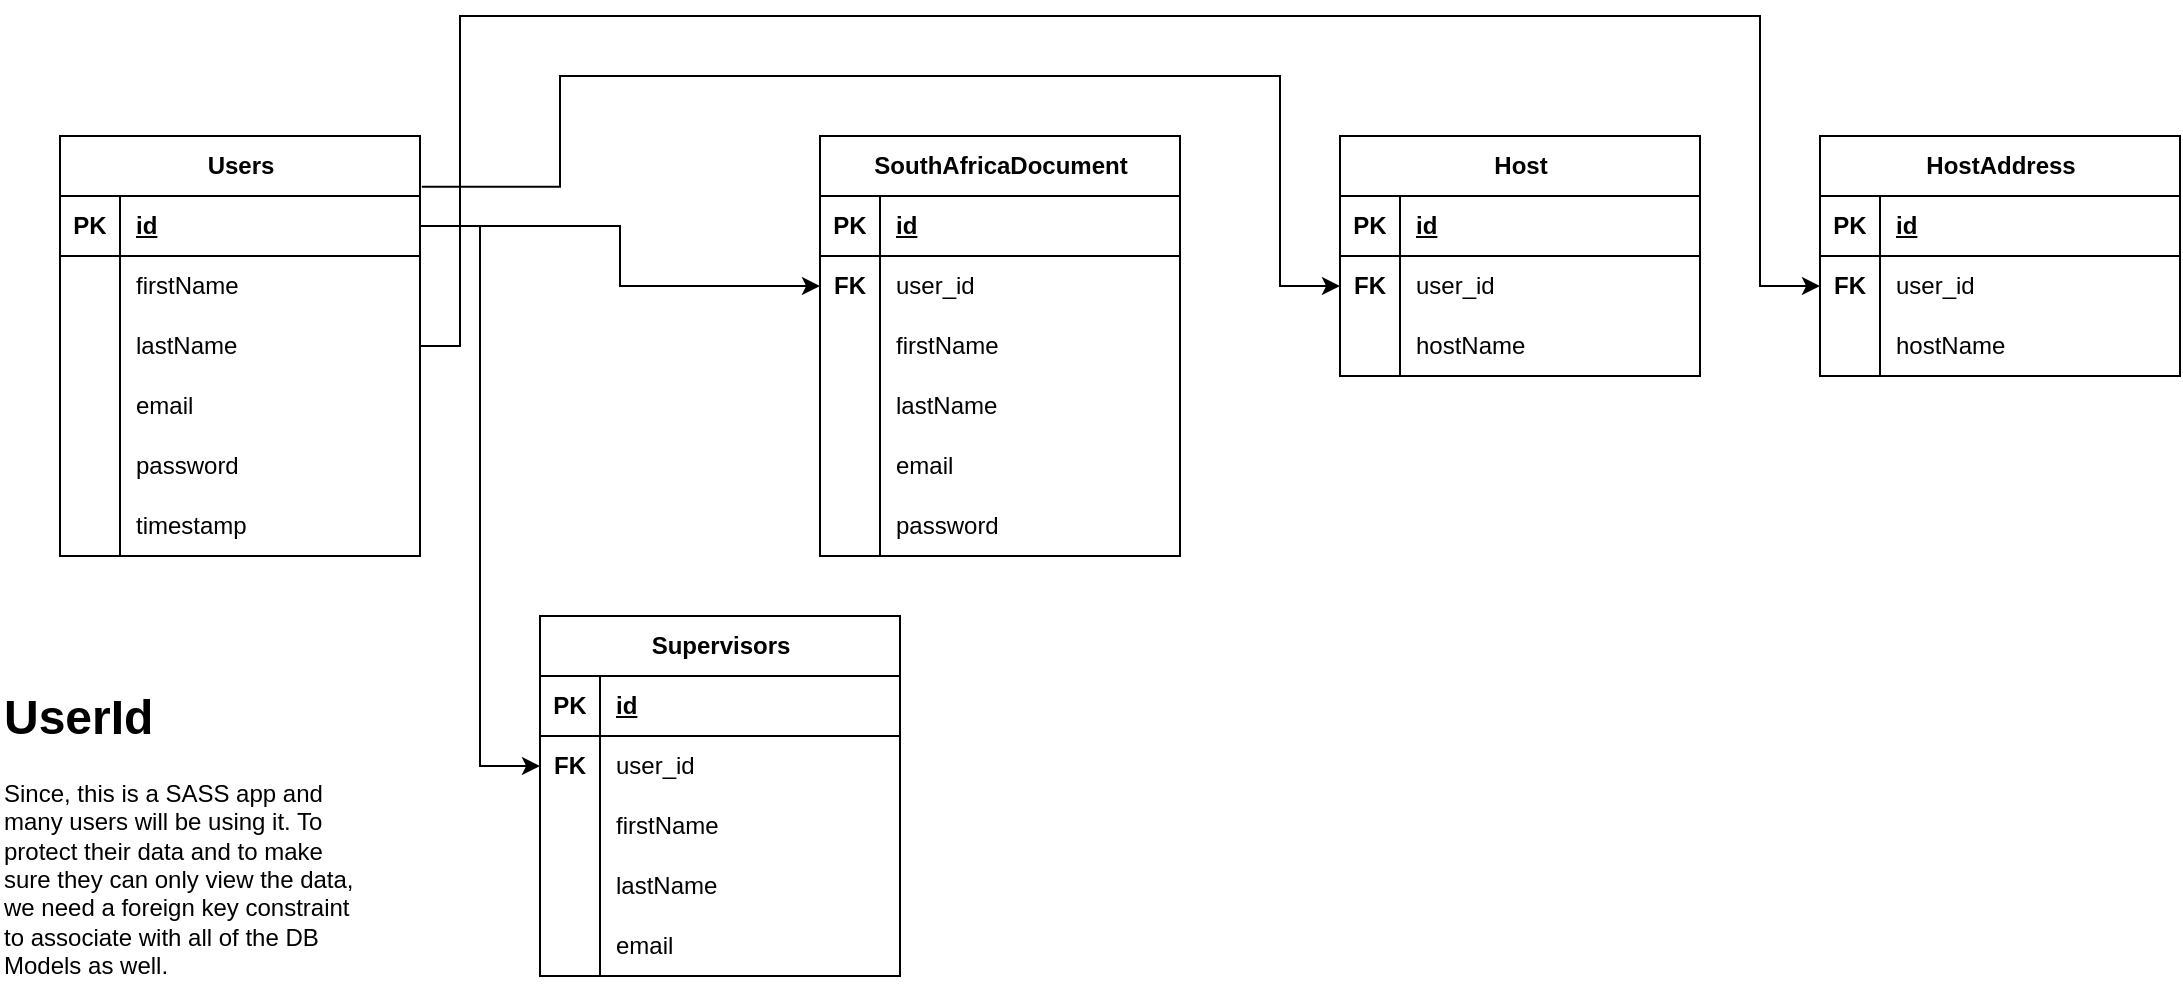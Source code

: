 <mxfile version="24.6.3" type="device" pages="3">
  <diagram name="Database Design" id="_I3-mKDNG7QAyAkCqhBd">
    <mxGraphModel dx="1366" dy="735" grid="1" gridSize="10" guides="1" tooltips="1" connect="1" arrows="1" fold="1" page="1" pageScale="1" pageWidth="850" pageHeight="1100" math="0" shadow="0">
      <root>
        <mxCell id="0" />
        <mxCell id="1" parent="0" />
        <mxCell id="YolcVOkGXv_-cUss09L5-53" style="edgeStyle=orthogonalEdgeStyle;rounded=0;orthogonalLoop=1;jettySize=auto;html=1;entryX=0;entryY=0.5;entryDx=0;entryDy=0;" edge="1" parent="1" source="TpNHBmoAnIfHfLAayoys-1" target="YolcVOkGXv_-cUss09L5-47">
          <mxGeometry relative="1" as="geometry">
            <Array as="points">
              <mxPoint x="280" y="225" />
              <mxPoint x="280" y="60" />
              <mxPoint x="930" y="60" />
              <mxPoint x="930" y="195" />
            </Array>
          </mxGeometry>
        </mxCell>
        <mxCell id="TpNHBmoAnIfHfLAayoys-1" value="Users" style="shape=table;startSize=30;container=1;collapsible=1;childLayout=tableLayout;fixedRows=1;rowLines=0;fontStyle=1;align=center;resizeLast=1;html=1;" vertex="1" parent="1">
          <mxGeometry x="80" y="120" width="180" height="210" as="geometry" />
        </mxCell>
        <mxCell id="TpNHBmoAnIfHfLAayoys-2" value="" style="shape=tableRow;horizontal=0;startSize=0;swimlaneHead=0;swimlaneBody=0;fillColor=none;collapsible=0;dropTarget=0;points=[[0,0.5],[1,0.5]];portConstraint=eastwest;top=0;left=0;right=0;bottom=1;" vertex="1" parent="TpNHBmoAnIfHfLAayoys-1">
          <mxGeometry y="30" width="180" height="30" as="geometry" />
        </mxCell>
        <mxCell id="TpNHBmoAnIfHfLAayoys-3" value="PK" style="shape=partialRectangle;connectable=0;fillColor=none;top=0;left=0;bottom=0;right=0;fontStyle=1;overflow=hidden;whiteSpace=wrap;html=1;" vertex="1" parent="TpNHBmoAnIfHfLAayoys-2">
          <mxGeometry width="30" height="30" as="geometry">
            <mxRectangle width="30" height="30" as="alternateBounds" />
          </mxGeometry>
        </mxCell>
        <mxCell id="TpNHBmoAnIfHfLAayoys-4" value="id" style="shape=partialRectangle;connectable=0;fillColor=none;top=0;left=0;bottom=0;right=0;align=left;spacingLeft=6;fontStyle=5;overflow=hidden;whiteSpace=wrap;html=1;" vertex="1" parent="TpNHBmoAnIfHfLAayoys-2">
          <mxGeometry x="30" width="150" height="30" as="geometry">
            <mxRectangle width="150" height="30" as="alternateBounds" />
          </mxGeometry>
        </mxCell>
        <mxCell id="TpNHBmoAnIfHfLAayoys-5" value="" style="shape=tableRow;horizontal=0;startSize=0;swimlaneHead=0;swimlaneBody=0;fillColor=none;collapsible=0;dropTarget=0;points=[[0,0.5],[1,0.5]];portConstraint=eastwest;top=0;left=0;right=0;bottom=0;" vertex="1" parent="TpNHBmoAnIfHfLAayoys-1">
          <mxGeometry y="60" width="180" height="30" as="geometry" />
        </mxCell>
        <mxCell id="TpNHBmoAnIfHfLAayoys-6" value="" style="shape=partialRectangle;connectable=0;fillColor=none;top=0;left=0;bottom=0;right=0;editable=1;overflow=hidden;whiteSpace=wrap;html=1;" vertex="1" parent="TpNHBmoAnIfHfLAayoys-5">
          <mxGeometry width="30" height="30" as="geometry">
            <mxRectangle width="30" height="30" as="alternateBounds" />
          </mxGeometry>
        </mxCell>
        <mxCell id="TpNHBmoAnIfHfLAayoys-7" value="firstName" style="shape=partialRectangle;connectable=0;fillColor=none;top=0;left=0;bottom=0;right=0;align=left;spacingLeft=6;overflow=hidden;whiteSpace=wrap;html=1;" vertex="1" parent="TpNHBmoAnIfHfLAayoys-5">
          <mxGeometry x="30" width="150" height="30" as="geometry">
            <mxRectangle width="150" height="30" as="alternateBounds" />
          </mxGeometry>
        </mxCell>
        <mxCell id="TpNHBmoAnIfHfLAayoys-8" value="" style="shape=tableRow;horizontal=0;startSize=0;swimlaneHead=0;swimlaneBody=0;fillColor=none;collapsible=0;dropTarget=0;points=[[0,0.5],[1,0.5]];portConstraint=eastwest;top=0;left=0;right=0;bottom=0;" vertex="1" parent="TpNHBmoAnIfHfLAayoys-1">
          <mxGeometry y="90" width="180" height="30" as="geometry" />
        </mxCell>
        <mxCell id="TpNHBmoAnIfHfLAayoys-9" value="" style="shape=partialRectangle;connectable=0;fillColor=none;top=0;left=0;bottom=0;right=0;editable=1;overflow=hidden;whiteSpace=wrap;html=1;" vertex="1" parent="TpNHBmoAnIfHfLAayoys-8">
          <mxGeometry width="30" height="30" as="geometry">
            <mxRectangle width="30" height="30" as="alternateBounds" />
          </mxGeometry>
        </mxCell>
        <mxCell id="TpNHBmoAnIfHfLAayoys-10" value="lastName" style="shape=partialRectangle;connectable=0;fillColor=none;top=0;left=0;bottom=0;right=0;align=left;spacingLeft=6;overflow=hidden;whiteSpace=wrap;html=1;" vertex="1" parent="TpNHBmoAnIfHfLAayoys-8">
          <mxGeometry x="30" width="150" height="30" as="geometry">
            <mxRectangle width="150" height="30" as="alternateBounds" />
          </mxGeometry>
        </mxCell>
        <mxCell id="TpNHBmoAnIfHfLAayoys-11" value="" style="shape=tableRow;horizontal=0;startSize=0;swimlaneHead=0;swimlaneBody=0;fillColor=none;collapsible=0;dropTarget=0;points=[[0,0.5],[1,0.5]];portConstraint=eastwest;top=0;left=0;right=0;bottom=0;" vertex="1" parent="TpNHBmoAnIfHfLAayoys-1">
          <mxGeometry y="120" width="180" height="30" as="geometry" />
        </mxCell>
        <mxCell id="TpNHBmoAnIfHfLAayoys-12" value="" style="shape=partialRectangle;connectable=0;fillColor=none;top=0;left=0;bottom=0;right=0;editable=1;overflow=hidden;whiteSpace=wrap;html=1;" vertex="1" parent="TpNHBmoAnIfHfLAayoys-11">
          <mxGeometry width="30" height="30" as="geometry">
            <mxRectangle width="30" height="30" as="alternateBounds" />
          </mxGeometry>
        </mxCell>
        <mxCell id="TpNHBmoAnIfHfLAayoys-13" value="email" style="shape=partialRectangle;connectable=0;fillColor=none;top=0;left=0;bottom=0;right=0;align=left;spacingLeft=6;overflow=hidden;whiteSpace=wrap;html=1;" vertex="1" parent="TpNHBmoAnIfHfLAayoys-11">
          <mxGeometry x="30" width="150" height="30" as="geometry">
            <mxRectangle width="150" height="30" as="alternateBounds" />
          </mxGeometry>
        </mxCell>
        <mxCell id="TpNHBmoAnIfHfLAayoys-14" value="" style="shape=tableRow;horizontal=0;startSize=0;swimlaneHead=0;swimlaneBody=0;fillColor=none;collapsible=0;dropTarget=0;points=[[0,0.5],[1,0.5]];portConstraint=eastwest;top=0;left=0;right=0;bottom=0;" vertex="1" parent="TpNHBmoAnIfHfLAayoys-1">
          <mxGeometry y="150" width="180" height="30" as="geometry" />
        </mxCell>
        <mxCell id="TpNHBmoAnIfHfLAayoys-15" value="" style="shape=partialRectangle;connectable=0;fillColor=none;top=0;left=0;bottom=0;right=0;editable=1;overflow=hidden;whiteSpace=wrap;html=1;" vertex="1" parent="TpNHBmoAnIfHfLAayoys-14">
          <mxGeometry width="30" height="30" as="geometry">
            <mxRectangle width="30" height="30" as="alternateBounds" />
          </mxGeometry>
        </mxCell>
        <mxCell id="TpNHBmoAnIfHfLAayoys-16" value="password" style="shape=partialRectangle;connectable=0;fillColor=none;top=0;left=0;bottom=0;right=0;align=left;spacingLeft=6;overflow=hidden;whiteSpace=wrap;html=1;" vertex="1" parent="TpNHBmoAnIfHfLAayoys-14">
          <mxGeometry x="30" width="150" height="30" as="geometry">
            <mxRectangle width="150" height="30" as="alternateBounds" />
          </mxGeometry>
        </mxCell>
        <mxCell id="TpNHBmoAnIfHfLAayoys-17" value="" style="shape=tableRow;horizontal=0;startSize=0;swimlaneHead=0;swimlaneBody=0;fillColor=none;collapsible=0;dropTarget=0;points=[[0,0.5],[1,0.5]];portConstraint=eastwest;top=0;left=0;right=0;bottom=0;" vertex="1" parent="TpNHBmoAnIfHfLAayoys-1">
          <mxGeometry y="180" width="180" height="30" as="geometry" />
        </mxCell>
        <mxCell id="TpNHBmoAnIfHfLAayoys-18" value="" style="shape=partialRectangle;connectable=0;fillColor=none;top=0;left=0;bottom=0;right=0;editable=1;overflow=hidden;whiteSpace=wrap;html=1;" vertex="1" parent="TpNHBmoAnIfHfLAayoys-17">
          <mxGeometry width="30" height="30" as="geometry">
            <mxRectangle width="30" height="30" as="alternateBounds" />
          </mxGeometry>
        </mxCell>
        <mxCell id="TpNHBmoAnIfHfLAayoys-19" value="timestamp" style="shape=partialRectangle;connectable=0;fillColor=none;top=0;left=0;bottom=0;right=0;align=left;spacingLeft=6;overflow=hidden;whiteSpace=wrap;html=1;" vertex="1" parent="TpNHBmoAnIfHfLAayoys-17">
          <mxGeometry x="30" width="150" height="30" as="geometry">
            <mxRectangle width="150" height="30" as="alternateBounds" />
          </mxGeometry>
        </mxCell>
        <mxCell id="TpNHBmoAnIfHfLAayoys-39" value="SouthAfricaDocument" style="shape=table;startSize=30;container=1;collapsible=1;childLayout=tableLayout;fixedRows=1;rowLines=0;fontStyle=1;align=center;resizeLast=1;html=1;" vertex="1" parent="1">
          <mxGeometry x="460" y="120" width="180" height="210" as="geometry" />
        </mxCell>
        <mxCell id="TpNHBmoAnIfHfLAayoys-40" value="" style="shape=tableRow;horizontal=0;startSize=0;swimlaneHead=0;swimlaneBody=0;fillColor=none;collapsible=0;dropTarget=0;points=[[0,0.5],[1,0.5]];portConstraint=eastwest;top=0;left=0;right=0;bottom=1;" vertex="1" parent="TpNHBmoAnIfHfLAayoys-39">
          <mxGeometry y="30" width="180" height="30" as="geometry" />
        </mxCell>
        <mxCell id="TpNHBmoAnIfHfLAayoys-41" value="PK" style="shape=partialRectangle;connectable=0;fillColor=none;top=0;left=0;bottom=0;right=0;fontStyle=1;overflow=hidden;whiteSpace=wrap;html=1;" vertex="1" parent="TpNHBmoAnIfHfLAayoys-40">
          <mxGeometry width="30" height="30" as="geometry">
            <mxRectangle width="30" height="30" as="alternateBounds" />
          </mxGeometry>
        </mxCell>
        <mxCell id="TpNHBmoAnIfHfLAayoys-42" value="id" style="shape=partialRectangle;connectable=0;fillColor=none;top=0;left=0;bottom=0;right=0;align=left;spacingLeft=6;fontStyle=5;overflow=hidden;whiteSpace=wrap;html=1;" vertex="1" parent="TpNHBmoAnIfHfLAayoys-40">
          <mxGeometry x="30" width="150" height="30" as="geometry">
            <mxRectangle width="150" height="30" as="alternateBounds" />
          </mxGeometry>
        </mxCell>
        <mxCell id="TpNHBmoAnIfHfLAayoys-43" value="" style="shape=tableRow;horizontal=0;startSize=0;swimlaneHead=0;swimlaneBody=0;fillColor=none;collapsible=0;dropTarget=0;points=[[0,0.5],[1,0.5]];portConstraint=eastwest;top=0;left=0;right=0;bottom=0;" vertex="1" parent="TpNHBmoAnIfHfLAayoys-39">
          <mxGeometry y="60" width="180" height="30" as="geometry" />
        </mxCell>
        <mxCell id="TpNHBmoAnIfHfLAayoys-44" value="&lt;b&gt;FK&lt;/b&gt;" style="shape=partialRectangle;connectable=0;fillColor=none;top=0;left=0;bottom=0;right=0;editable=1;overflow=hidden;whiteSpace=wrap;html=1;" vertex="1" parent="TpNHBmoAnIfHfLAayoys-43">
          <mxGeometry width="30" height="30" as="geometry">
            <mxRectangle width="30" height="30" as="alternateBounds" />
          </mxGeometry>
        </mxCell>
        <mxCell id="TpNHBmoAnIfHfLAayoys-45" value="user_id" style="shape=partialRectangle;connectable=0;fillColor=none;top=0;left=0;bottom=0;right=0;align=left;spacingLeft=6;overflow=hidden;whiteSpace=wrap;html=1;" vertex="1" parent="TpNHBmoAnIfHfLAayoys-43">
          <mxGeometry x="30" width="150" height="30" as="geometry">
            <mxRectangle width="150" height="30" as="alternateBounds" />
          </mxGeometry>
        </mxCell>
        <mxCell id="TpNHBmoAnIfHfLAayoys-46" value="" style="shape=tableRow;horizontal=0;startSize=0;swimlaneHead=0;swimlaneBody=0;fillColor=none;collapsible=0;dropTarget=0;points=[[0,0.5],[1,0.5]];portConstraint=eastwest;top=0;left=0;right=0;bottom=0;" vertex="1" parent="TpNHBmoAnIfHfLAayoys-39">
          <mxGeometry y="90" width="180" height="30" as="geometry" />
        </mxCell>
        <mxCell id="TpNHBmoAnIfHfLAayoys-47" value="" style="shape=partialRectangle;connectable=0;fillColor=none;top=0;left=0;bottom=0;right=0;editable=1;overflow=hidden;whiteSpace=wrap;html=1;" vertex="1" parent="TpNHBmoAnIfHfLAayoys-46">
          <mxGeometry width="30" height="30" as="geometry">
            <mxRectangle width="30" height="30" as="alternateBounds" />
          </mxGeometry>
        </mxCell>
        <mxCell id="TpNHBmoAnIfHfLAayoys-48" value="firstName" style="shape=partialRectangle;connectable=0;fillColor=none;top=0;left=0;bottom=0;right=0;align=left;spacingLeft=6;overflow=hidden;whiteSpace=wrap;html=1;" vertex="1" parent="TpNHBmoAnIfHfLAayoys-46">
          <mxGeometry x="30" width="150" height="30" as="geometry">
            <mxRectangle width="150" height="30" as="alternateBounds" />
          </mxGeometry>
        </mxCell>
        <mxCell id="TpNHBmoAnIfHfLAayoys-49" value="" style="shape=tableRow;horizontal=0;startSize=0;swimlaneHead=0;swimlaneBody=0;fillColor=none;collapsible=0;dropTarget=0;points=[[0,0.5],[1,0.5]];portConstraint=eastwest;top=0;left=0;right=0;bottom=0;" vertex="1" parent="TpNHBmoAnIfHfLAayoys-39">
          <mxGeometry y="120" width="180" height="30" as="geometry" />
        </mxCell>
        <mxCell id="TpNHBmoAnIfHfLAayoys-50" value="" style="shape=partialRectangle;connectable=0;fillColor=none;top=0;left=0;bottom=0;right=0;editable=1;overflow=hidden;whiteSpace=wrap;html=1;" vertex="1" parent="TpNHBmoAnIfHfLAayoys-49">
          <mxGeometry width="30" height="30" as="geometry">
            <mxRectangle width="30" height="30" as="alternateBounds" />
          </mxGeometry>
        </mxCell>
        <mxCell id="TpNHBmoAnIfHfLAayoys-51" value="lastName" style="shape=partialRectangle;connectable=0;fillColor=none;top=0;left=0;bottom=0;right=0;align=left;spacingLeft=6;overflow=hidden;whiteSpace=wrap;html=1;" vertex="1" parent="TpNHBmoAnIfHfLAayoys-49">
          <mxGeometry x="30" width="150" height="30" as="geometry">
            <mxRectangle width="150" height="30" as="alternateBounds" />
          </mxGeometry>
        </mxCell>
        <mxCell id="TpNHBmoAnIfHfLAayoys-52" value="" style="shape=tableRow;horizontal=0;startSize=0;swimlaneHead=0;swimlaneBody=0;fillColor=none;collapsible=0;dropTarget=0;points=[[0,0.5],[1,0.5]];portConstraint=eastwest;top=0;left=0;right=0;bottom=0;" vertex="1" parent="TpNHBmoAnIfHfLAayoys-39">
          <mxGeometry y="150" width="180" height="30" as="geometry" />
        </mxCell>
        <mxCell id="TpNHBmoAnIfHfLAayoys-53" value="" style="shape=partialRectangle;connectable=0;fillColor=none;top=0;left=0;bottom=0;right=0;editable=1;overflow=hidden;whiteSpace=wrap;html=1;" vertex="1" parent="TpNHBmoAnIfHfLAayoys-52">
          <mxGeometry width="30" height="30" as="geometry">
            <mxRectangle width="30" height="30" as="alternateBounds" />
          </mxGeometry>
        </mxCell>
        <mxCell id="TpNHBmoAnIfHfLAayoys-54" value="email" style="shape=partialRectangle;connectable=0;fillColor=none;top=0;left=0;bottom=0;right=0;align=left;spacingLeft=6;overflow=hidden;whiteSpace=wrap;html=1;" vertex="1" parent="TpNHBmoAnIfHfLAayoys-52">
          <mxGeometry x="30" width="150" height="30" as="geometry">
            <mxRectangle width="150" height="30" as="alternateBounds" />
          </mxGeometry>
        </mxCell>
        <mxCell id="TpNHBmoAnIfHfLAayoys-55" value="" style="shape=tableRow;horizontal=0;startSize=0;swimlaneHead=0;swimlaneBody=0;fillColor=none;collapsible=0;dropTarget=0;points=[[0,0.5],[1,0.5]];portConstraint=eastwest;top=0;left=0;right=0;bottom=0;" vertex="1" parent="TpNHBmoAnIfHfLAayoys-39">
          <mxGeometry y="180" width="180" height="30" as="geometry" />
        </mxCell>
        <mxCell id="TpNHBmoAnIfHfLAayoys-56" value="" style="shape=partialRectangle;connectable=0;fillColor=none;top=0;left=0;bottom=0;right=0;editable=1;overflow=hidden;whiteSpace=wrap;html=1;" vertex="1" parent="TpNHBmoAnIfHfLAayoys-55">
          <mxGeometry width="30" height="30" as="geometry">
            <mxRectangle width="30" height="30" as="alternateBounds" />
          </mxGeometry>
        </mxCell>
        <mxCell id="TpNHBmoAnIfHfLAayoys-57" value="password" style="shape=partialRectangle;connectable=0;fillColor=none;top=0;left=0;bottom=0;right=0;align=left;spacingLeft=6;overflow=hidden;whiteSpace=wrap;html=1;" vertex="1" parent="TpNHBmoAnIfHfLAayoys-55">
          <mxGeometry x="30" width="150" height="30" as="geometry">
            <mxRectangle width="150" height="30" as="alternateBounds" />
          </mxGeometry>
        </mxCell>
        <mxCell id="YolcVOkGXv_-cUss09L5-1" style="edgeStyle=orthogonalEdgeStyle;rounded=0;orthogonalLoop=1;jettySize=auto;html=1;entryX=0;entryY=0.5;entryDx=0;entryDy=0;" edge="1" parent="1" source="TpNHBmoAnIfHfLAayoys-2" target="TpNHBmoAnIfHfLAayoys-43">
          <mxGeometry relative="1" as="geometry" />
        </mxCell>
        <mxCell id="YolcVOkGXv_-cUss09L5-2" value="Host" style="shape=table;startSize=30;container=1;collapsible=1;childLayout=tableLayout;fixedRows=1;rowLines=0;fontStyle=1;align=center;resizeLast=1;html=1;" vertex="1" parent="1">
          <mxGeometry x="720" y="120" width="180" height="120" as="geometry" />
        </mxCell>
        <mxCell id="YolcVOkGXv_-cUss09L5-3" value="" style="shape=tableRow;horizontal=0;startSize=0;swimlaneHead=0;swimlaneBody=0;fillColor=none;collapsible=0;dropTarget=0;points=[[0,0.5],[1,0.5]];portConstraint=eastwest;top=0;left=0;right=0;bottom=1;" vertex="1" parent="YolcVOkGXv_-cUss09L5-2">
          <mxGeometry y="30" width="180" height="30" as="geometry" />
        </mxCell>
        <mxCell id="YolcVOkGXv_-cUss09L5-4" value="PK" style="shape=partialRectangle;connectable=0;fillColor=none;top=0;left=0;bottom=0;right=0;fontStyle=1;overflow=hidden;whiteSpace=wrap;html=1;" vertex="1" parent="YolcVOkGXv_-cUss09L5-3">
          <mxGeometry width="30" height="30" as="geometry">
            <mxRectangle width="30" height="30" as="alternateBounds" />
          </mxGeometry>
        </mxCell>
        <mxCell id="YolcVOkGXv_-cUss09L5-5" value="id" style="shape=partialRectangle;connectable=0;fillColor=none;top=0;left=0;bottom=0;right=0;align=left;spacingLeft=6;fontStyle=5;overflow=hidden;whiteSpace=wrap;html=1;" vertex="1" parent="YolcVOkGXv_-cUss09L5-3">
          <mxGeometry x="30" width="150" height="30" as="geometry">
            <mxRectangle width="150" height="30" as="alternateBounds" />
          </mxGeometry>
        </mxCell>
        <mxCell id="YolcVOkGXv_-cUss09L5-6" value="" style="shape=tableRow;horizontal=0;startSize=0;swimlaneHead=0;swimlaneBody=0;fillColor=none;collapsible=0;dropTarget=0;points=[[0,0.5],[1,0.5]];portConstraint=eastwest;top=0;left=0;right=0;bottom=0;" vertex="1" parent="YolcVOkGXv_-cUss09L5-2">
          <mxGeometry y="60" width="180" height="30" as="geometry" />
        </mxCell>
        <mxCell id="YolcVOkGXv_-cUss09L5-7" value="&lt;b&gt;FK&lt;/b&gt;" style="shape=partialRectangle;connectable=0;fillColor=none;top=0;left=0;bottom=0;right=0;editable=1;overflow=hidden;whiteSpace=wrap;html=1;" vertex="1" parent="YolcVOkGXv_-cUss09L5-6">
          <mxGeometry width="30" height="30" as="geometry">
            <mxRectangle width="30" height="30" as="alternateBounds" />
          </mxGeometry>
        </mxCell>
        <mxCell id="YolcVOkGXv_-cUss09L5-8" value="user_id" style="shape=partialRectangle;connectable=0;fillColor=none;top=0;left=0;bottom=0;right=0;align=left;spacingLeft=6;overflow=hidden;whiteSpace=wrap;html=1;" vertex="1" parent="YolcVOkGXv_-cUss09L5-6">
          <mxGeometry x="30" width="150" height="30" as="geometry">
            <mxRectangle width="150" height="30" as="alternateBounds" />
          </mxGeometry>
        </mxCell>
        <mxCell id="YolcVOkGXv_-cUss09L5-9" value="" style="shape=tableRow;horizontal=0;startSize=0;swimlaneHead=0;swimlaneBody=0;fillColor=none;collapsible=0;dropTarget=0;points=[[0,0.5],[1,0.5]];portConstraint=eastwest;top=0;left=0;right=0;bottom=0;" vertex="1" parent="YolcVOkGXv_-cUss09L5-2">
          <mxGeometry y="90" width="180" height="30" as="geometry" />
        </mxCell>
        <mxCell id="YolcVOkGXv_-cUss09L5-10" value="" style="shape=partialRectangle;connectable=0;fillColor=none;top=0;left=0;bottom=0;right=0;editable=1;overflow=hidden;whiteSpace=wrap;html=1;" vertex="1" parent="YolcVOkGXv_-cUss09L5-9">
          <mxGeometry width="30" height="30" as="geometry">
            <mxRectangle width="30" height="30" as="alternateBounds" />
          </mxGeometry>
        </mxCell>
        <mxCell id="YolcVOkGXv_-cUss09L5-11" value="hostName" style="shape=partialRectangle;connectable=0;fillColor=none;top=0;left=0;bottom=0;right=0;align=left;spacingLeft=6;overflow=hidden;whiteSpace=wrap;html=1;" vertex="1" parent="YolcVOkGXv_-cUss09L5-9">
          <mxGeometry x="30" width="150" height="30" as="geometry">
            <mxRectangle width="150" height="30" as="alternateBounds" />
          </mxGeometry>
        </mxCell>
        <mxCell id="YolcVOkGXv_-cUss09L5-21" value="Supervisors" style="shape=table;startSize=30;container=1;collapsible=1;childLayout=tableLayout;fixedRows=1;rowLines=0;fontStyle=1;align=center;resizeLast=1;html=1;" vertex="1" parent="1">
          <mxGeometry x="320" y="360" width="180" height="180" as="geometry" />
        </mxCell>
        <mxCell id="YolcVOkGXv_-cUss09L5-22" value="" style="shape=tableRow;horizontal=0;startSize=0;swimlaneHead=0;swimlaneBody=0;fillColor=none;collapsible=0;dropTarget=0;points=[[0,0.5],[1,0.5]];portConstraint=eastwest;top=0;left=0;right=0;bottom=1;" vertex="1" parent="YolcVOkGXv_-cUss09L5-21">
          <mxGeometry y="30" width="180" height="30" as="geometry" />
        </mxCell>
        <mxCell id="YolcVOkGXv_-cUss09L5-23" value="PK" style="shape=partialRectangle;connectable=0;fillColor=none;top=0;left=0;bottom=0;right=0;fontStyle=1;overflow=hidden;whiteSpace=wrap;html=1;" vertex="1" parent="YolcVOkGXv_-cUss09L5-22">
          <mxGeometry width="30" height="30" as="geometry">
            <mxRectangle width="30" height="30" as="alternateBounds" />
          </mxGeometry>
        </mxCell>
        <mxCell id="YolcVOkGXv_-cUss09L5-24" value="id" style="shape=partialRectangle;connectable=0;fillColor=none;top=0;left=0;bottom=0;right=0;align=left;spacingLeft=6;fontStyle=5;overflow=hidden;whiteSpace=wrap;html=1;" vertex="1" parent="YolcVOkGXv_-cUss09L5-22">
          <mxGeometry x="30" width="150" height="30" as="geometry">
            <mxRectangle width="150" height="30" as="alternateBounds" />
          </mxGeometry>
        </mxCell>
        <mxCell id="YolcVOkGXv_-cUss09L5-25" value="" style="shape=tableRow;horizontal=0;startSize=0;swimlaneHead=0;swimlaneBody=0;fillColor=none;collapsible=0;dropTarget=0;points=[[0,0.5],[1,0.5]];portConstraint=eastwest;top=0;left=0;right=0;bottom=0;" vertex="1" parent="YolcVOkGXv_-cUss09L5-21">
          <mxGeometry y="60" width="180" height="30" as="geometry" />
        </mxCell>
        <mxCell id="YolcVOkGXv_-cUss09L5-26" value="&lt;b&gt;FK&lt;/b&gt;" style="shape=partialRectangle;connectable=0;fillColor=none;top=0;left=0;bottom=0;right=0;editable=1;overflow=hidden;whiteSpace=wrap;html=1;" vertex="1" parent="YolcVOkGXv_-cUss09L5-25">
          <mxGeometry width="30" height="30" as="geometry">
            <mxRectangle width="30" height="30" as="alternateBounds" />
          </mxGeometry>
        </mxCell>
        <mxCell id="YolcVOkGXv_-cUss09L5-27" value="user_id" style="shape=partialRectangle;connectable=0;fillColor=none;top=0;left=0;bottom=0;right=0;align=left;spacingLeft=6;overflow=hidden;whiteSpace=wrap;html=1;" vertex="1" parent="YolcVOkGXv_-cUss09L5-25">
          <mxGeometry x="30" width="150" height="30" as="geometry">
            <mxRectangle width="150" height="30" as="alternateBounds" />
          </mxGeometry>
        </mxCell>
        <mxCell id="YolcVOkGXv_-cUss09L5-28" value="" style="shape=tableRow;horizontal=0;startSize=0;swimlaneHead=0;swimlaneBody=0;fillColor=none;collapsible=0;dropTarget=0;points=[[0,0.5],[1,0.5]];portConstraint=eastwest;top=0;left=0;right=0;bottom=0;" vertex="1" parent="YolcVOkGXv_-cUss09L5-21">
          <mxGeometry y="90" width="180" height="30" as="geometry" />
        </mxCell>
        <mxCell id="YolcVOkGXv_-cUss09L5-29" value="" style="shape=partialRectangle;connectable=0;fillColor=none;top=0;left=0;bottom=0;right=0;editable=1;overflow=hidden;whiteSpace=wrap;html=1;" vertex="1" parent="YolcVOkGXv_-cUss09L5-28">
          <mxGeometry width="30" height="30" as="geometry">
            <mxRectangle width="30" height="30" as="alternateBounds" />
          </mxGeometry>
        </mxCell>
        <mxCell id="YolcVOkGXv_-cUss09L5-30" value="firstName" style="shape=partialRectangle;connectable=0;fillColor=none;top=0;left=0;bottom=0;right=0;align=left;spacingLeft=6;overflow=hidden;whiteSpace=wrap;html=1;" vertex="1" parent="YolcVOkGXv_-cUss09L5-28">
          <mxGeometry x="30" width="150" height="30" as="geometry">
            <mxRectangle width="150" height="30" as="alternateBounds" />
          </mxGeometry>
        </mxCell>
        <mxCell id="YolcVOkGXv_-cUss09L5-31" value="" style="shape=tableRow;horizontal=0;startSize=0;swimlaneHead=0;swimlaneBody=0;fillColor=none;collapsible=0;dropTarget=0;points=[[0,0.5],[1,0.5]];portConstraint=eastwest;top=0;left=0;right=0;bottom=0;" vertex="1" parent="YolcVOkGXv_-cUss09L5-21">
          <mxGeometry y="120" width="180" height="30" as="geometry" />
        </mxCell>
        <mxCell id="YolcVOkGXv_-cUss09L5-32" value="" style="shape=partialRectangle;connectable=0;fillColor=none;top=0;left=0;bottom=0;right=0;editable=1;overflow=hidden;whiteSpace=wrap;html=1;" vertex="1" parent="YolcVOkGXv_-cUss09L5-31">
          <mxGeometry width="30" height="30" as="geometry">
            <mxRectangle width="30" height="30" as="alternateBounds" />
          </mxGeometry>
        </mxCell>
        <mxCell id="YolcVOkGXv_-cUss09L5-33" value="lastName" style="shape=partialRectangle;connectable=0;fillColor=none;top=0;left=0;bottom=0;right=0;align=left;spacingLeft=6;overflow=hidden;whiteSpace=wrap;html=1;" vertex="1" parent="YolcVOkGXv_-cUss09L5-31">
          <mxGeometry x="30" width="150" height="30" as="geometry">
            <mxRectangle width="150" height="30" as="alternateBounds" />
          </mxGeometry>
        </mxCell>
        <mxCell id="YolcVOkGXv_-cUss09L5-34" value="" style="shape=tableRow;horizontal=0;startSize=0;swimlaneHead=0;swimlaneBody=0;fillColor=none;collapsible=0;dropTarget=0;points=[[0,0.5],[1,0.5]];portConstraint=eastwest;top=0;left=0;right=0;bottom=0;" vertex="1" parent="YolcVOkGXv_-cUss09L5-21">
          <mxGeometry y="150" width="180" height="30" as="geometry" />
        </mxCell>
        <mxCell id="YolcVOkGXv_-cUss09L5-35" value="" style="shape=partialRectangle;connectable=0;fillColor=none;top=0;left=0;bottom=0;right=0;editable=1;overflow=hidden;whiteSpace=wrap;html=1;" vertex="1" parent="YolcVOkGXv_-cUss09L5-34">
          <mxGeometry width="30" height="30" as="geometry">
            <mxRectangle width="30" height="30" as="alternateBounds" />
          </mxGeometry>
        </mxCell>
        <mxCell id="YolcVOkGXv_-cUss09L5-36" value="email" style="shape=partialRectangle;connectable=0;fillColor=none;top=0;left=0;bottom=0;right=0;align=left;spacingLeft=6;overflow=hidden;whiteSpace=wrap;html=1;" vertex="1" parent="YolcVOkGXv_-cUss09L5-34">
          <mxGeometry x="30" width="150" height="30" as="geometry">
            <mxRectangle width="150" height="30" as="alternateBounds" />
          </mxGeometry>
        </mxCell>
        <mxCell id="YolcVOkGXv_-cUss09L5-40" style="edgeStyle=orthogonalEdgeStyle;rounded=0;orthogonalLoop=1;jettySize=auto;html=1;entryX=0;entryY=0.5;entryDx=0;entryDy=0;" edge="1" parent="1" source="TpNHBmoAnIfHfLAayoys-2" target="YolcVOkGXv_-cUss09L5-25">
          <mxGeometry relative="1" as="geometry" />
        </mxCell>
        <mxCell id="YolcVOkGXv_-cUss09L5-41" value="&lt;h1 style=&quot;margin-top: 0px;&quot;&gt;UserId&lt;/h1&gt;&lt;p&gt;Since, this is a SASS app and many users will be using it. To protect their data and to make sure they can only view the data, we need a foreign key constraint to associate with all of the DB Models as well.&lt;/p&gt;" style="text;html=1;whiteSpace=wrap;overflow=hidden;rounded=0;" vertex="1" parent="1">
          <mxGeometry x="50" y="390" width="180" height="160" as="geometry" />
        </mxCell>
        <mxCell id="YolcVOkGXv_-cUss09L5-42" style="edgeStyle=orthogonalEdgeStyle;rounded=0;orthogonalLoop=1;jettySize=auto;html=1;entryX=0;entryY=0.5;entryDx=0;entryDy=0;exitX=1.005;exitY=0.121;exitDx=0;exitDy=0;exitPerimeter=0;" edge="1" parent="1" source="TpNHBmoAnIfHfLAayoys-1" target="YolcVOkGXv_-cUss09L5-6">
          <mxGeometry relative="1" as="geometry">
            <mxPoint x="180" y="120" as="sourcePoint" />
            <Array as="points">
              <mxPoint x="330" y="145" />
              <mxPoint x="330" y="90" />
              <mxPoint x="690" y="90" />
              <mxPoint x="690" y="195" />
            </Array>
          </mxGeometry>
        </mxCell>
        <mxCell id="YolcVOkGXv_-cUss09L5-43" value="HostAddress" style="shape=table;startSize=30;container=1;collapsible=1;childLayout=tableLayout;fixedRows=1;rowLines=0;fontStyle=1;align=center;resizeLast=1;html=1;" vertex="1" parent="1">
          <mxGeometry x="960" y="120" width="180" height="120" as="geometry" />
        </mxCell>
        <mxCell id="YolcVOkGXv_-cUss09L5-44" value="" style="shape=tableRow;horizontal=0;startSize=0;swimlaneHead=0;swimlaneBody=0;fillColor=none;collapsible=0;dropTarget=0;points=[[0,0.5],[1,0.5]];portConstraint=eastwest;top=0;left=0;right=0;bottom=1;" vertex="1" parent="YolcVOkGXv_-cUss09L5-43">
          <mxGeometry y="30" width="180" height="30" as="geometry" />
        </mxCell>
        <mxCell id="YolcVOkGXv_-cUss09L5-45" value="PK" style="shape=partialRectangle;connectable=0;fillColor=none;top=0;left=0;bottom=0;right=0;fontStyle=1;overflow=hidden;whiteSpace=wrap;html=1;" vertex="1" parent="YolcVOkGXv_-cUss09L5-44">
          <mxGeometry width="30" height="30" as="geometry">
            <mxRectangle width="30" height="30" as="alternateBounds" />
          </mxGeometry>
        </mxCell>
        <mxCell id="YolcVOkGXv_-cUss09L5-46" value="id" style="shape=partialRectangle;connectable=0;fillColor=none;top=0;left=0;bottom=0;right=0;align=left;spacingLeft=6;fontStyle=5;overflow=hidden;whiteSpace=wrap;html=1;" vertex="1" parent="YolcVOkGXv_-cUss09L5-44">
          <mxGeometry x="30" width="150" height="30" as="geometry">
            <mxRectangle width="150" height="30" as="alternateBounds" />
          </mxGeometry>
        </mxCell>
        <mxCell id="YolcVOkGXv_-cUss09L5-47" value="" style="shape=tableRow;horizontal=0;startSize=0;swimlaneHead=0;swimlaneBody=0;fillColor=none;collapsible=0;dropTarget=0;points=[[0,0.5],[1,0.5]];portConstraint=eastwest;top=0;left=0;right=0;bottom=0;" vertex="1" parent="YolcVOkGXv_-cUss09L5-43">
          <mxGeometry y="60" width="180" height="30" as="geometry" />
        </mxCell>
        <mxCell id="YolcVOkGXv_-cUss09L5-48" value="&lt;b&gt;FK&lt;/b&gt;" style="shape=partialRectangle;connectable=0;fillColor=none;top=0;left=0;bottom=0;right=0;editable=1;overflow=hidden;whiteSpace=wrap;html=1;" vertex="1" parent="YolcVOkGXv_-cUss09L5-47">
          <mxGeometry width="30" height="30" as="geometry">
            <mxRectangle width="30" height="30" as="alternateBounds" />
          </mxGeometry>
        </mxCell>
        <mxCell id="YolcVOkGXv_-cUss09L5-49" value="user_id" style="shape=partialRectangle;connectable=0;fillColor=none;top=0;left=0;bottom=0;right=0;align=left;spacingLeft=6;overflow=hidden;whiteSpace=wrap;html=1;" vertex="1" parent="YolcVOkGXv_-cUss09L5-47">
          <mxGeometry x="30" width="150" height="30" as="geometry">
            <mxRectangle width="150" height="30" as="alternateBounds" />
          </mxGeometry>
        </mxCell>
        <mxCell id="YolcVOkGXv_-cUss09L5-50" value="" style="shape=tableRow;horizontal=0;startSize=0;swimlaneHead=0;swimlaneBody=0;fillColor=none;collapsible=0;dropTarget=0;points=[[0,0.5],[1,0.5]];portConstraint=eastwest;top=0;left=0;right=0;bottom=0;" vertex="1" parent="YolcVOkGXv_-cUss09L5-43">
          <mxGeometry y="90" width="180" height="30" as="geometry" />
        </mxCell>
        <mxCell id="YolcVOkGXv_-cUss09L5-51" value="" style="shape=partialRectangle;connectable=0;fillColor=none;top=0;left=0;bottom=0;right=0;editable=1;overflow=hidden;whiteSpace=wrap;html=1;" vertex="1" parent="YolcVOkGXv_-cUss09L5-50">
          <mxGeometry width="30" height="30" as="geometry">
            <mxRectangle width="30" height="30" as="alternateBounds" />
          </mxGeometry>
        </mxCell>
        <mxCell id="YolcVOkGXv_-cUss09L5-52" value="hostName" style="shape=partialRectangle;connectable=0;fillColor=none;top=0;left=0;bottom=0;right=0;align=left;spacingLeft=6;overflow=hidden;whiteSpace=wrap;html=1;" vertex="1" parent="YolcVOkGXv_-cUss09L5-50">
          <mxGeometry x="30" width="150" height="30" as="geometry">
            <mxRectangle width="150" height="30" as="alternateBounds" />
          </mxGeometry>
        </mxCell>
      </root>
    </mxGraphModel>
  </diagram>
  <diagram id="KBqHBWD1HYfPqjY1KK4P" name="Workflow">
    <mxGraphModel dx="1434" dy="772" grid="1" gridSize="10" guides="1" tooltips="1" connect="1" arrows="1" fold="1" page="1" pageScale="1" pageWidth="850" pageHeight="1100" math="0" shadow="0">
      <root>
        <mxCell id="0" />
        <mxCell id="1" parent="0" />
        <mxCell id="TmWcVcIYbCIH-0GXDEB--6" value="Surface Level Diagram" style="swimlane;startSize=0;" vertex="1" parent="1">
          <mxGeometry x="40" y="80" width="1130" height="320" as="geometry" />
        </mxCell>
        <mxCell id="TmWcVcIYbCIH-0GXDEB--13" style="edgeStyle=orthogonalEdgeStyle;rounded=0;orthogonalLoop=1;jettySize=auto;html=1;" edge="1" parent="TmWcVcIYbCIH-0GXDEB--6" source="TmWcVcIYbCIH-0GXDEB--7" target="TmWcVcIYbCIH-0GXDEB--10">
          <mxGeometry relative="1" as="geometry" />
        </mxCell>
        <mxCell id="TmWcVcIYbCIH-0GXDEB--7" value="File Upload" style="rounded=0;whiteSpace=wrap;html=1;fillColor=#f8cecc;strokeColor=#b85450;" vertex="1" parent="TmWcVcIYbCIH-0GXDEB--6">
          <mxGeometry x="50" y="80" width="120" height="40" as="geometry" />
        </mxCell>
        <mxCell id="TmWcVcIYbCIH-0GXDEB--14" style="edgeStyle=orthogonalEdgeStyle;rounded=0;orthogonalLoop=1;jettySize=auto;html=1;" edge="1" parent="TmWcVcIYbCIH-0GXDEB--6" source="TmWcVcIYbCIH-0GXDEB--10" target="TmWcVcIYbCIH-0GXDEB--11">
          <mxGeometry relative="1" as="geometry" />
        </mxCell>
        <mxCell id="TmWcVcIYbCIH-0GXDEB--23" style="edgeStyle=orthogonalEdgeStyle;rounded=0;orthogonalLoop=1;jettySize=auto;html=1;entryX=0.5;entryY=0;entryDx=0;entryDy=0;" edge="1" parent="TmWcVcIYbCIH-0GXDEB--6" source="TmWcVcIYbCIH-0GXDEB--10" target="TmWcVcIYbCIH-0GXDEB--21">
          <mxGeometry relative="1" as="geometry">
            <Array as="points">
              <mxPoint x="340" y="160" />
              <mxPoint x="840" y="160" />
            </Array>
          </mxGeometry>
        </mxCell>
        <mxCell id="TmWcVcIYbCIH-0GXDEB--10" value="Node.js App" style="rounded=0;whiteSpace=wrap;html=1;fillColor=#fff2cc;strokeColor=#d6b656;" vertex="1" parent="TmWcVcIYbCIH-0GXDEB--6">
          <mxGeometry x="280" y="80" width="120" height="40" as="geometry" />
        </mxCell>
        <mxCell id="TmWcVcIYbCIH-0GXDEB--11" value="Mongo DB" style="rounded=0;whiteSpace=wrap;html=1;fillColor=#d5e8d4;strokeColor=#82b366;" vertex="1" parent="TmWcVcIYbCIH-0GXDEB--6">
          <mxGeometry x="520" y="80" width="120" height="40" as="geometry" />
        </mxCell>
        <mxCell id="TmWcVcIYbCIH-0GXDEB--15" value="AI Script the reads Data from PDFs" style="rounded=0;whiteSpace=wrap;html=1;fillColor=#ffe6cc;strokeColor=#d79b00;" vertex="1" parent="TmWcVcIYbCIH-0GXDEB--6">
          <mxGeometry x="40" y="200" width="250" height="40" as="geometry" />
        </mxCell>
        <mxCell id="TmWcVcIYbCIH-0GXDEB--16" value="Upload to SharePoint" style="rounded=0;whiteSpace=wrap;html=1;fillColor=#ffe6cc;strokeColor=#d79b00;" vertex="1" parent="TmWcVcIYbCIH-0GXDEB--6">
          <mxGeometry x="320" y="200" width="250" height="40" as="geometry" />
        </mxCell>
        <mxCell id="TmWcVcIYbCIH-0GXDEB--17" style="edgeStyle=orthogonalEdgeStyle;rounded=0;orthogonalLoop=1;jettySize=auto;html=1;entryX=0.548;entryY=0.1;entryDx=0;entryDy=0;entryPerimeter=0;" edge="1" parent="TmWcVcIYbCIH-0GXDEB--6" source="TmWcVcIYbCIH-0GXDEB--10" target="TmWcVcIYbCIH-0GXDEB--15">
          <mxGeometry relative="1" as="geometry" />
        </mxCell>
        <mxCell id="TmWcVcIYbCIH-0GXDEB--18" style="edgeStyle=orthogonalEdgeStyle;rounded=0;orthogonalLoop=1;jettySize=auto;html=1;entryX=0.4;entryY=0.025;entryDx=0;entryDy=0;entryPerimeter=0;" edge="1" parent="TmWcVcIYbCIH-0GXDEB--6" source="TmWcVcIYbCIH-0GXDEB--10" target="TmWcVcIYbCIH-0GXDEB--16">
          <mxGeometry relative="1" as="geometry" />
        </mxCell>
        <mxCell id="TmWcVcIYbCIH-0GXDEB--19" value="Upload to S3" style="rounded=0;whiteSpace=wrap;html=1;fillColor=#ffe6cc;strokeColor=#d79b00;" vertex="1" parent="TmWcVcIYbCIH-0GXDEB--6">
          <mxGeometry x="600" y="200" width="140" height="40" as="geometry" />
        </mxCell>
        <mxCell id="TmWcVcIYbCIH-0GXDEB--21" value="Odo APIs Integration" style="rounded=0;whiteSpace=wrap;html=1;fillColor=#ffe6cc;strokeColor=#d79b00;" vertex="1" parent="TmWcVcIYbCIH-0GXDEB--6">
          <mxGeometry x="770" y="200" width="140" height="40" as="geometry" />
        </mxCell>
        <mxCell id="TmWcVcIYbCIH-0GXDEB--22" style="edgeStyle=orthogonalEdgeStyle;rounded=0;orthogonalLoop=1;jettySize=auto;html=1;entryX=0.4;entryY=-0.1;entryDx=0;entryDy=0;entryPerimeter=0;" edge="1" parent="TmWcVcIYbCIH-0GXDEB--6" source="TmWcVcIYbCIH-0GXDEB--10" target="TmWcVcIYbCIH-0GXDEB--19">
          <mxGeometry relative="1" as="geometry">
            <Array as="points">
              <mxPoint x="340" y="160" />
              <mxPoint x="656" y="160" />
            </Array>
          </mxGeometry>
        </mxCell>
        <mxCell id="TmWcVcIYbCIH-0GXDEB--36" value="Manual Document Flow" style="swimlane;startSize=0;" vertex="1" parent="1">
          <mxGeometry x="40" y="480" width="880" height="400" as="geometry" />
        </mxCell>
        <mxCell id="TmWcVcIYbCIH-0GXDEB--48" style="edgeStyle=orthogonalEdgeStyle;rounded=0;orthogonalLoop=1;jettySize=auto;html=1;entryX=0.5;entryY=0;entryDx=0;entryDy=0;" edge="1" parent="TmWcVcIYbCIH-0GXDEB--36" source="TmWcVcIYbCIH-0GXDEB--38" target="TmWcVcIYbCIH-0GXDEB--46">
          <mxGeometry relative="1" as="geometry" />
        </mxCell>
        <mxCell id="TmWcVcIYbCIH-0GXDEB--38" value="Selects Model" style="rounded=0;whiteSpace=wrap;html=1;fillColor=#f8cecc;strokeColor=#b85450;" vertex="1" parent="TmWcVcIYbCIH-0GXDEB--36">
          <mxGeometry x="40" y="40" width="180" height="40" as="geometry" />
        </mxCell>
        <mxCell id="TmWcVcIYbCIH-0GXDEB--41" value="Stores Data" style="edgeStyle=orthogonalEdgeStyle;rounded=0;orthogonalLoop=1;jettySize=auto;html=1;entryX=0;entryY=0.5;entryDx=0;entryDy=0;" edge="1" parent="TmWcVcIYbCIH-0GXDEB--36" source="TmWcVcIYbCIH-0GXDEB--42" target="TmWcVcIYbCIH-0GXDEB--43">
          <mxGeometry relative="1" as="geometry" />
        </mxCell>
        <mxCell id="TmWcVcIYbCIH-0GXDEB--42" value="Call Relevant AI Script and Functions" style="rounded=0;whiteSpace=wrap;html=1;fillColor=#d5e8d4;strokeColor=#82b366;" vertex="1" parent="TmWcVcIYbCIH-0GXDEB--36">
          <mxGeometry x="280" y="280" width="250" height="40" as="geometry" />
        </mxCell>
        <mxCell id="TmWcVcIYbCIH-0GXDEB--43" value="Mongo DB" style="rounded=0;whiteSpace=wrap;html=1;fillColor=#ffe6cc;strokeColor=#d79b00;" vertex="1" parent="TmWcVcIYbCIH-0GXDEB--36">
          <mxGeometry x="600" y="120" width="160" height="40" as="geometry" />
        </mxCell>
        <mxCell id="TmWcVcIYbCIH-0GXDEB--49" value="Send File and Model Choice" style="edgeStyle=orthogonalEdgeStyle;rounded=0;orthogonalLoop=1;jettySize=auto;html=1;entryX=0.5;entryY=0;entryDx=0;entryDy=0;" edge="1" parent="TmWcVcIYbCIH-0GXDEB--36" source="TmWcVcIYbCIH-0GXDEB--46" target="TmWcVcIYbCIH-0GXDEB--47">
          <mxGeometry relative="1" as="geometry" />
        </mxCell>
        <mxCell id="TmWcVcIYbCIH-0GXDEB--46" value="Document / PDF File" style="rounded=0;whiteSpace=wrap;html=1;fillColor=#f8cecc;strokeColor=#b85450;" vertex="1" parent="TmWcVcIYbCIH-0GXDEB--36">
          <mxGeometry x="40" y="160" width="180" height="40" as="geometry" />
        </mxCell>
        <mxCell id="TmWcVcIYbCIH-0GXDEB--50" style="edgeStyle=orthogonalEdgeStyle;rounded=0;orthogonalLoop=1;jettySize=auto;html=1;" edge="1" parent="TmWcVcIYbCIH-0GXDEB--36" source="TmWcVcIYbCIH-0GXDEB--47" target="TmWcVcIYbCIH-0GXDEB--42">
          <mxGeometry relative="1" as="geometry" />
        </mxCell>
        <mxCell id="TmWcVcIYbCIH-0GXDEB--47" value="Node.js App" style="rounded=0;whiteSpace=wrap;html=1;fillColor=#d5e8d4;strokeColor=#82b366;" vertex="1" parent="TmWcVcIYbCIH-0GXDEB--36">
          <mxGeometry x="40" y="280" width="180" height="40" as="geometry" />
        </mxCell>
        <mxCell id="ZPs-12hDhb83sH8CWrmV-3" style="edgeStyle=orthogonalEdgeStyle;rounded=0;orthogonalLoop=1;jettySize=auto;html=1;" edge="1" parent="TmWcVcIYbCIH-0GXDEB--36" source="ZPs-12hDhb83sH8CWrmV-1">
          <mxGeometry relative="1" as="geometry">
            <mxPoint x="130" y="110" as="targetPoint" />
          </mxGeometry>
        </mxCell>
        <mxCell id="ZPs-12hDhb83sH8CWrmV-1" value="Form" style="rounded=0;whiteSpace=wrap;html=1;fillColor=#f8cecc;strokeColor=#b85450;" vertex="1" parent="TmWcVcIYbCIH-0GXDEB--36">
          <mxGeometry x="280" y="90" width="180" height="40" as="geometry" />
        </mxCell>
        <mxCell id="ZPs-12hDhb83sH8CWrmV-2" value="Fill Conditional Form" style="edgeStyle=orthogonalEdgeStyle;rounded=0;orthogonalLoop=1;jettySize=auto;html=1;entryX=0.461;entryY=0.05;entryDx=0;entryDy=0;entryPerimeter=0;" edge="1" parent="TmWcVcIYbCIH-0GXDEB--36" source="TmWcVcIYbCIH-0GXDEB--38" target="ZPs-12hDhb83sH8CWrmV-1">
          <mxGeometry relative="1" as="geometry" />
        </mxCell>
      </root>
    </mxGraphModel>
  </diagram>
  <diagram id="14ZpLdmq2dDTGO0ZUSmA" name="UI">
    <mxGraphModel dx="2390" dy="1287" grid="1" gridSize="10" guides="1" tooltips="1" connect="1" arrows="1" fold="1" page="1" pageScale="1" pageWidth="850" pageHeight="1100" math="0" shadow="0">
      <root>
        <mxCell id="0" />
        <mxCell id="1" parent="0" />
        <mxCell id="uXTEJHjREDmunXb_ICha-2" value="" style="rounded=0;whiteSpace=wrap;html=1;" vertex="1" parent="1">
          <mxGeometry x="40" y="80" width="890" height="680" as="geometry" />
        </mxCell>
        <mxCell id="uXTEJHjREDmunXb_ICha-54" value="" style="rounded=0;whiteSpace=wrap;html=1;" vertex="1" parent="1">
          <mxGeometry x="1000" y="80" width="890" height="680" as="geometry" />
        </mxCell>
        <mxCell id="uXTEJHjREDmunXb_ICha-55" value="" style="group" vertex="1" connectable="0" parent="1">
          <mxGeometry x="70" y="160" width="860" height="355" as="geometry" />
        </mxCell>
        <mxCell id="uXTEJHjREDmunXb_ICha-56" value="" style="html=1;shadow=0;dashed=0;shape=mxgraph.bootstrap.rrect;rSize=5;fillColor=#ffffff;strokeColor=#999999;" vertex="1" parent="uXTEJHjREDmunXb_ICha-55">
          <mxGeometry width="170" height="150" as="geometry" />
        </mxCell>
        <mxCell id="uXTEJHjREDmunXb_ICha-57" value="Uploader" style="fillColor=none;strokeColor=none;align=left;spacing=20;fontSize=14;" vertex="1" parent="uXTEJHjREDmunXb_ICha-56">
          <mxGeometry width="170" height="30" relative="1" as="geometry">
            <mxPoint y="10" as="offset" />
          </mxGeometry>
        </mxCell>
        <mxCell id="uXTEJHjREDmunXb_ICha-58" value="South Africa" style="fillColor=none;strokeColor=none;align=left;spacing=20;fontSize=14;" vertex="1" parent="uXTEJHjREDmunXb_ICha-56">
          <mxGeometry width="170" height="30" relative="1" as="geometry">
            <mxPoint y="40" as="offset" />
          </mxGeometry>
        </mxCell>
        <mxCell id="uXTEJHjREDmunXb_ICha-59" value="Model 2 Documents" style="fillColor=none;strokeColor=none;align=left;spacing=20;fontSize=14;" vertex="1" parent="uXTEJHjREDmunXb_ICha-56">
          <mxGeometry width="170" height="30" relative="1" as="geometry">
            <mxPoint y="70" as="offset" />
          </mxGeometry>
        </mxCell>
        <mxCell id="uXTEJHjREDmunXb_ICha-60" value="" style="shape=line;strokeColor=#999999;perimeter=none;resizeWidth=1;" vertex="1" parent="uXTEJHjREDmunXb_ICha-56">
          <mxGeometry width="170" height="10" relative="1" as="geometry">
            <mxPoint y="100" as="offset" />
          </mxGeometry>
        </mxCell>
        <mxCell id="uXTEJHjREDmunXb_ICha-61" value="Logout" style="fillColor=none;strokeColor=none;align=left;spacing=20;fontSize=14;" vertex="1" parent="uXTEJHjREDmunXb_ICha-56">
          <mxGeometry width="170" height="30" relative="1" as="geometry">
            <mxPoint y="110" as="offset" />
          </mxGeometry>
        </mxCell>
        <mxCell id="uXTEJHjREDmunXb_ICha-62" value="Active" style="html=1;shadow=0;dashed=0;shape=mxgraph.bootstrap.rrect;rSize=5;strokeColor=none;strokeWidth=1;fillColor=#0085FC;fontColor=#FFFFFF;whiteSpace=wrap;align=left;verticalAlign=middle;spacingLeft=0;fontStyle=1;fontSize=14;spacing=5;" vertex="1" parent="uXTEJHjREDmunXb_ICha-56">
          <mxGeometry x="80" y="10" width="60" height="20" as="geometry" />
        </mxCell>
        <mxCell id="uXTEJHjREDmunXb_ICha-63" value="Select Model and Upload Documents" style="html=1;shadow=0;dashed=0;shape=mxgraph.bootstrap.rrect;rSize=5;strokeColor=#B8DCFE;strokeWidth=1;fillColor=#CCE7FE;fontColor=#004583;whiteSpace=wrap;align=left;verticalAlign=middle;spacingLeft=10;" vertex="1" parent="uXTEJHjREDmunXb_ICha-55">
          <mxGeometry x="190" y="10" width="650" height="40" as="geometry" />
        </mxCell>
        <mxCell id="uXTEJHjREDmunXb_ICha-64" value="South Africa" style="html=1;shadow=0;dashed=0;shape=mxgraph.bootstrap.radioButton2;labelPosition=right;verticalLabelPosition=middle;align=left;verticalAlign=middle;gradientColor=#DEDEDE;fillColor=#EDEDED;checked=1;spacing=5;checkedFill=#0085FC;checkedStroke=#ffffff;sketch=0;" vertex="1" parent="uXTEJHjREDmunXb_ICha-55">
          <mxGeometry x="200" y="100" width="10" height="10" as="geometry" />
        </mxCell>
        <mxCell id="uXTEJHjREDmunXb_ICha-65" value="Model 2" style="html=1;shadow=0;dashed=0;shape=mxgraph.bootstrap.radioButton2;labelPosition=right;verticalLabelPosition=middle;align=left;verticalAlign=middle;gradientColor=#DEDEDE;fillColor=#EDEDED;checked=0;spacing=5;checkedFill=#0085FC;checkedStroke=#ffffff;sketch=0;" vertex="1" parent="uXTEJHjREDmunXb_ICha-55">
          <mxGeometry x="200" y="120" width="10" height="10" as="geometry" />
        </mxCell>
        <mxCell id="uXTEJHjREDmunXb_ICha-66" value="Model 3" style="html=1;shadow=0;dashed=0;shape=mxgraph.bootstrap.radioButton2;labelPosition=right;verticalLabelPosition=middle;align=left;verticalAlign=middle;gradientColor=#DEDEDE;fillColor=#EDEDED;checked=0;spacing=5;fontColor=#6C767D;checkedFill=#0085FC;checkedStroke=#ffffff;sketch=0;" vertex="1" parent="uXTEJHjREDmunXb_ICha-55">
          <mxGeometry x="200" y="140" width="10" height="10" as="geometry" />
        </mxCell>
        <mxCell id="uXTEJHjREDmunXb_ICha-67" value="Cohort" style="html=1;shadow=0;dashed=0;shape=mxgraph.bootstrap.rrect;rSize=5;strokeColor=#505050;strokeWidth=1;fillColor=#ffffff;fontColor=#777777;whiteSpace=wrap;align=left;verticalAlign=middle;fontStyle=0;fontSize=14;spacingRight=0;spacing=17;" vertex="1" parent="uXTEJHjREDmunXb_ICha-55">
          <mxGeometry x="200" y="187" width="640" height="30" as="geometry" />
        </mxCell>
        <mxCell id="uXTEJHjREDmunXb_ICha-68" value="" style="shape=triangle;direction=south;fillColor=#495057;strokeColor=none;perimeter=none;" vertex="1" parent="uXTEJHjREDmunXb_ICha-67">
          <mxGeometry x="1" y="0.5" width="10" height="5" relative="1" as="geometry">
            <mxPoint x="-17" y="-2.5" as="offset" />
          </mxGeometry>
        </mxCell>
        <mxCell id="uXTEJHjREDmunXb_ICha-69" value="Upload and Process" style="html=1;shadow=0;dashed=0;shape=mxgraph.bootstrap.rrect;rSize=5;strokeColor=none;strokeWidth=1;fillColor=#33A64C;fontColor=#FFFFFF;whiteSpace=wrap;align=center;verticalAlign=middle;spacingLeft=0;fontStyle=0;fontSize=16;spacing=5;" vertex="1" parent="uXTEJHjREDmunXb_ICha-55">
          <mxGeometry x="650" y="315" width="180" height="40" as="geometry" />
        </mxCell>
        <mxCell id="uXTEJHjREDmunXb_ICha-70" value="Upload Files" style="html=1;shadow=0;dashed=0;shape=mxgraph.bootstrap.rrect;rSize=5;fillColor=#ffffff;strokeColor=#999999;align=left;spacing=15;fontSize=14;fontColor=#6C767D;" vertex="1" parent="uXTEJHjREDmunXb_ICha-55">
          <mxGeometry x="200" y="265" width="640" height="30" as="geometry" />
        </mxCell>
        <mxCell id="uXTEJHjREDmunXb_ICha-71" value="" style="shape=triangle;direction=south;fillColor=#343A40;strokeColor=none;perimeter=none;sketch=0;" vertex="1" parent="uXTEJHjREDmunXb_ICha-70">
          <mxGeometry x="1" y="0.5" width="7" height="3" relative="1" as="geometry">
            <mxPoint x="-17" y="1" as="offset" />
          </mxGeometry>
        </mxCell>
        <mxCell id="uXTEJHjREDmunXb_ICha-72" value="" style="shape=triangle;direction=north;fillColor=#343A40;strokeColor=none;perimeter=none;sketch=0;" vertex="1" parent="uXTEJHjREDmunXb_ICha-70">
          <mxGeometry x="1" y="0.5" width="7" height="3" relative="1" as="geometry">
            <mxPoint x="-17" y="-4" as="offset" />
          </mxGeometry>
        </mxCell>
        <mxCell id="uXTEJHjREDmunXb_ICha-73" value="Select Files:" style="text;html=1;align=left;verticalAlign=middle;whiteSpace=wrap;rounded=0;fontStyle=1" vertex="1" parent="uXTEJHjREDmunXb_ICha-70">
          <mxGeometry y="-30" width="230" height="30" as="geometry" />
        </mxCell>
        <mxCell id="uXTEJHjREDmunXb_ICha-74" value="Select Model:" style="text;html=1;align=left;verticalAlign=middle;whiteSpace=wrap;rounded=0;fontStyle=1" vertex="1" parent="uXTEJHjREDmunXb_ICha-55">
          <mxGeometry x="200" y="60" width="230" height="30" as="geometry" />
        </mxCell>
        <mxCell id="uXTEJHjREDmunXb_ICha-75" value="Select Cohort:" style="text;html=1;align=left;verticalAlign=middle;whiteSpace=wrap;rounded=0;fontStyle=1" vertex="1" parent="uXTEJHjREDmunXb_ICha-55">
          <mxGeometry x="200" y="157" width="230" height="30" as="geometry" />
        </mxCell>
        <mxCell id="uXTEJHjREDmunXb_ICha-76" value="&lt;b&gt;Assuming that the input form can vary based on the Selected Model.&lt;/b&gt;" style="text;html=1;align=left;verticalAlign=middle;whiteSpace=wrap;rounded=0;fontColor=#FF3333;" vertex="1" parent="uXTEJHjREDmunXb_ICha-55">
          <mxGeometry x="520" y="140" width="340" height="30" as="geometry" />
        </mxCell>
        <mxCell id="uXTEJHjREDmunXb_ICha-4" value="" style="html=1;shadow=0;dashed=0;shape=mxgraph.bootstrap.rrect;rSize=5;fillColor=#ffffff;strokeColor=#999999;" vertex="1" parent="1">
          <mxGeometry x="1010" y="120" width="170" height="150" as="geometry" />
        </mxCell>
        <mxCell id="uXTEJHjREDmunXb_ICha-5" value="Uploader" style="fillColor=none;strokeColor=none;align=left;spacing=20;fontSize=14;" vertex="1" parent="uXTEJHjREDmunXb_ICha-4">
          <mxGeometry width="170" height="30" relative="1" as="geometry">
            <mxPoint y="10" as="offset" />
          </mxGeometry>
        </mxCell>
        <mxCell id="uXTEJHjREDmunXb_ICha-6" value="South Africa" style="fillColor=none;strokeColor=none;align=left;spacing=20;fontSize=14;" vertex="1" parent="uXTEJHjREDmunXb_ICha-4">
          <mxGeometry width="170" height="30" relative="1" as="geometry">
            <mxPoint y="40" as="offset" />
          </mxGeometry>
        </mxCell>
        <mxCell id="uXTEJHjREDmunXb_ICha-7" value="Model 2 Documents" style="fillColor=none;strokeColor=none;align=left;spacing=20;fontSize=14;" vertex="1" parent="uXTEJHjREDmunXb_ICha-4">
          <mxGeometry width="170" height="30" relative="1" as="geometry">
            <mxPoint y="70" as="offset" />
          </mxGeometry>
        </mxCell>
        <mxCell id="uXTEJHjREDmunXb_ICha-8" value="" style="shape=line;strokeColor=#999999;perimeter=none;resizeWidth=1;" vertex="1" parent="uXTEJHjREDmunXb_ICha-4">
          <mxGeometry width="170" height="10" relative="1" as="geometry">
            <mxPoint y="100" as="offset" />
          </mxGeometry>
        </mxCell>
        <mxCell id="uXTEJHjREDmunXb_ICha-9" value="Logout" style="fillColor=none;strokeColor=none;align=left;spacing=20;fontSize=14;" vertex="1" parent="uXTEJHjREDmunXb_ICha-4">
          <mxGeometry width="170" height="30" relative="1" as="geometry">
            <mxPoint y="110" as="offset" />
          </mxGeometry>
        </mxCell>
        <mxCell id="uXTEJHjREDmunXb_ICha-10" value="Active" style="html=1;shadow=0;dashed=0;shape=mxgraph.bootstrap.rrect;rSize=5;strokeColor=none;strokeWidth=1;fillColor=#0085FC;fontColor=#FFFFFF;whiteSpace=wrap;align=left;verticalAlign=middle;spacingLeft=0;fontStyle=1;fontSize=14;spacing=5;" vertex="1" parent="uXTEJHjREDmunXb_ICha-4">
          <mxGeometry x="100" y="45" width="60" height="20" as="geometry" />
        </mxCell>
        <mxCell id="uXTEJHjREDmunXb_ICha-27" value="Supervisors" style="html=1;shadow=0;dashed=0;shape=mxgraph.bootstrap.rrect;rSize=5;strokeColor=none;strokeWidth=1;fillColor=#33A64C;fontColor=#FFFFFF;whiteSpace=wrap;align=center;verticalAlign=middle;spacingLeft=0;fontStyle=0;fontSize=16;spacing=5;" vertex="1" parent="1">
          <mxGeometry x="1480" y="120" width="180" height="40" as="geometry" />
        </mxCell>
        <mxCell id="uXTEJHjREDmunXb_ICha-77" value="Hosts" style="html=1;shadow=0;dashed=0;shape=mxgraph.bootstrap.rrect;rSize=5;strokeColor=none;strokeWidth=1;fillColor=#33A64C;fontColor=#FFFFFF;whiteSpace=wrap;align=center;verticalAlign=middle;spacingLeft=0;fontStyle=0;fontSize=16;spacing=5;" vertex="1" parent="1">
          <mxGeometry x="1680" y="120" width="180" height="40" as="geometry" />
        </mxCell>
        <mxCell id="uXTEJHjREDmunXb_ICha-79" value="Assets" style="childLayout=tableLayout;recursiveResize=0;strokeColor=#98bf21;fillColor=#A7C942;shadow=1;" vertex="1" parent="1">
          <mxGeometry x="1200" y="210" width="650" height="280" as="geometry" />
        </mxCell>
        <mxCell id="uXTEJHjREDmunXb_ICha-80" style="shape=tableRow;horizontal=0;startSize=0;swimlaneHead=0;swimlaneBody=0;top=0;left=0;bottom=0;right=0;dropTarget=0;collapsible=0;recursiveResize=0;expand=0;fontStyle=0;strokeColor=inherit;fillColor=#ffffff;" vertex="1" parent="uXTEJHjREDmunXb_ICha-79">
          <mxGeometry width="650" height="58" as="geometry" />
        </mxCell>
        <mxCell id="uXTEJHjREDmunXb_ICha-81" value="Name + Tax ID" style="connectable=0;recursiveResize=0;strokeColor=inherit;fillColor=#A7C942;align=center;fontStyle=1;fontColor=#FFFFFF;html=1;" vertex="1" parent="uXTEJHjREDmunXb_ICha-80">
          <mxGeometry width="216" height="58" as="geometry">
            <mxRectangle width="216" height="58" as="alternateBounds" />
          </mxGeometry>
        </mxCell>
        <mxCell id="uXTEJHjREDmunXb_ICha-82" value="Status" style="connectable=0;recursiveResize=0;strokeColor=inherit;fillColor=#A7C942;align=center;fontStyle=1;fontColor=#FFFFFF;html=1;" vertex="1" parent="uXTEJHjREDmunXb_ICha-80">
          <mxGeometry x="216" width="218" height="58" as="geometry">
            <mxRectangle width="218" height="58" as="alternateBounds" />
          </mxGeometry>
        </mxCell>
        <mxCell id="uXTEJHjREDmunXb_ICha-83" value="Actions" style="connectable=0;recursiveResize=0;strokeColor=inherit;fillColor=#A7C942;align=center;fontStyle=1;fontColor=#FFFFFF;html=1;" vertex="1" parent="uXTEJHjREDmunXb_ICha-80">
          <mxGeometry x="434" width="216" height="58" as="geometry">
            <mxRectangle width="216" height="58" as="alternateBounds" />
          </mxGeometry>
        </mxCell>
        <mxCell id="uXTEJHjREDmunXb_ICha-84" value="" style="shape=tableRow;horizontal=0;startSize=0;swimlaneHead=0;swimlaneBody=0;top=0;left=0;bottom=0;right=0;dropTarget=0;collapsible=0;recursiveResize=0;expand=0;fontStyle=0;strokeColor=inherit;fillColor=#ffffff;" vertex="1" parent="uXTEJHjREDmunXb_ICha-79">
          <mxGeometry y="58" width="650" height="56" as="geometry" />
        </mxCell>
        <mxCell id="uXTEJHjREDmunXb_ICha-85" value="Value 1" style="connectable=0;recursiveResize=0;strokeColor=inherit;fillColor=inherit;align=center;whiteSpace=wrap;html=1;" vertex="1" parent="uXTEJHjREDmunXb_ICha-84">
          <mxGeometry width="216" height="56" as="geometry">
            <mxRectangle width="216" height="56" as="alternateBounds" />
          </mxGeometry>
        </mxCell>
        <mxCell id="uXTEJHjREDmunXb_ICha-86" value="Value 2" style="connectable=0;recursiveResize=0;strokeColor=inherit;fillColor=inherit;align=center;whiteSpace=wrap;html=1;" vertex="1" parent="uXTEJHjREDmunXb_ICha-84">
          <mxGeometry x="216" width="218" height="56" as="geometry">
            <mxRectangle width="218" height="56" as="alternateBounds" />
          </mxGeometry>
        </mxCell>
        <mxCell id="uXTEJHjREDmunXb_ICha-87" value="" style="connectable=0;recursiveResize=0;strokeColor=inherit;fillColor=inherit;align=center;whiteSpace=wrap;html=1;" vertex="1" parent="uXTEJHjREDmunXb_ICha-84">
          <mxGeometry x="434" width="216" height="56" as="geometry">
            <mxRectangle width="216" height="56" as="alternateBounds" />
          </mxGeometry>
        </mxCell>
        <mxCell id="uXTEJHjREDmunXb_ICha-88" value="" style="shape=tableRow;horizontal=0;startSize=0;swimlaneHead=0;swimlaneBody=0;top=0;left=0;bottom=0;right=0;dropTarget=0;collapsible=0;recursiveResize=0;expand=0;fontStyle=1;strokeColor=inherit;fillColor=#EAF2D3;" vertex="1" parent="uXTEJHjREDmunXb_ICha-79">
          <mxGeometry y="114" width="650" height="54" as="geometry" />
        </mxCell>
        <mxCell id="uXTEJHjREDmunXb_ICha-89" value="Value 4" style="connectable=0;recursiveResize=0;strokeColor=inherit;fillColor=inherit;whiteSpace=wrap;html=1;" vertex="1" parent="uXTEJHjREDmunXb_ICha-88">
          <mxGeometry width="216" height="54" as="geometry">
            <mxRectangle width="216" height="54" as="alternateBounds" />
          </mxGeometry>
        </mxCell>
        <mxCell id="uXTEJHjREDmunXb_ICha-90" value="Value 5" style="connectable=0;recursiveResize=0;strokeColor=inherit;fillColor=inherit;whiteSpace=wrap;html=1;" vertex="1" parent="uXTEJHjREDmunXb_ICha-88">
          <mxGeometry x="216" width="218" height="54" as="geometry">
            <mxRectangle width="218" height="54" as="alternateBounds" />
          </mxGeometry>
        </mxCell>
        <mxCell id="uXTEJHjREDmunXb_ICha-91" value="" style="connectable=0;recursiveResize=0;strokeColor=inherit;fillColor=inherit;whiteSpace=wrap;html=1;" vertex="1" parent="uXTEJHjREDmunXb_ICha-88">
          <mxGeometry x="434" width="216" height="54" as="geometry">
            <mxRectangle width="216" height="54" as="alternateBounds" />
          </mxGeometry>
        </mxCell>
        <mxCell id="uXTEJHjREDmunXb_ICha-92" value="" style="shape=tableRow;horizontal=0;startSize=0;swimlaneHead=0;swimlaneBody=0;top=0;left=0;bottom=0;right=0;dropTarget=0;collapsible=0;recursiveResize=0;expand=0;fontStyle=0;strokeColor=inherit;fillColor=#ffffff;" vertex="1" parent="uXTEJHjREDmunXb_ICha-79">
          <mxGeometry y="168" width="650" height="58" as="geometry" />
        </mxCell>
        <mxCell id="uXTEJHjREDmunXb_ICha-93" value="Value 7" style="connectable=0;recursiveResize=0;strokeColor=inherit;fillColor=inherit;fontStyle=0;align=center;whiteSpace=wrap;html=1;" vertex="1" parent="uXTEJHjREDmunXb_ICha-92">
          <mxGeometry width="216" height="58" as="geometry">
            <mxRectangle width="216" height="58" as="alternateBounds" />
          </mxGeometry>
        </mxCell>
        <mxCell id="uXTEJHjREDmunXb_ICha-94" value="Value 8" style="connectable=0;recursiveResize=0;strokeColor=inherit;fillColor=inherit;fontStyle=0;align=center;whiteSpace=wrap;html=1;" vertex="1" parent="uXTEJHjREDmunXb_ICha-92">
          <mxGeometry x="216" width="218" height="58" as="geometry">
            <mxRectangle width="218" height="58" as="alternateBounds" />
          </mxGeometry>
        </mxCell>
        <mxCell id="uXTEJHjREDmunXb_ICha-95" value="" style="connectable=0;recursiveResize=0;strokeColor=inherit;fillColor=inherit;fontStyle=0;align=center;whiteSpace=wrap;html=1;" vertex="1" parent="uXTEJHjREDmunXb_ICha-92">
          <mxGeometry x="434" width="216" height="58" as="geometry">
            <mxRectangle width="216" height="58" as="alternateBounds" />
          </mxGeometry>
        </mxCell>
        <mxCell id="uXTEJHjREDmunXb_ICha-96" value="" style="shape=tableRow;horizontal=0;startSize=0;swimlaneHead=0;swimlaneBody=0;top=0;left=0;bottom=0;right=0;dropTarget=0;collapsible=0;recursiveResize=0;expand=0;fontStyle=1;strokeColor=inherit;fillColor=#EAF2D3;" vertex="1" parent="uXTEJHjREDmunXb_ICha-79">
          <mxGeometry y="226" width="650" height="54" as="geometry" />
        </mxCell>
        <mxCell id="uXTEJHjREDmunXb_ICha-97" value="Value 10" style="connectable=0;recursiveResize=0;strokeColor=inherit;fillColor=inherit;whiteSpace=wrap;html=1;" vertex="1" parent="uXTEJHjREDmunXb_ICha-96">
          <mxGeometry width="216" height="54" as="geometry">
            <mxRectangle width="216" height="54" as="alternateBounds" />
          </mxGeometry>
        </mxCell>
        <mxCell id="uXTEJHjREDmunXb_ICha-98" value="Value 11" style="connectable=0;recursiveResize=0;strokeColor=inherit;fillColor=inherit;whiteSpace=wrap;html=1;" vertex="1" parent="uXTEJHjREDmunXb_ICha-96">
          <mxGeometry x="216" width="218" height="54" as="geometry">
            <mxRectangle width="218" height="54" as="alternateBounds" />
          </mxGeometry>
        </mxCell>
        <mxCell id="uXTEJHjREDmunXb_ICha-99" value="" style="connectable=0;recursiveResize=0;strokeColor=inherit;fillColor=inherit;whiteSpace=wrap;html=1;" vertex="1" parent="uXTEJHjREDmunXb_ICha-96">
          <mxGeometry x="434" width="216" height="54" as="geometry">
            <mxRectangle width="216" height="54" as="alternateBounds" />
          </mxGeometry>
        </mxCell>
        <mxCell id="uXTEJHjREDmunXb_ICha-100" value="Update" style="html=1;shadow=0;dashed=0;shape=mxgraph.bootstrap.rrect;rSize=5;strokeColor=none;strokeWidth=1;fillColor=#FFBC26;fontColor=#FFFFFF;whiteSpace=wrap;align=center;verticalAlign=middle;spacingLeft=0;fontStyle=0;fontSize=15;spacing=5;" vertex="1" parent="1">
          <mxGeometry x="1700" y="280" width="90" height="30" as="geometry" />
        </mxCell>
        <mxCell id="uXTEJHjREDmunXb_ICha-101" value="Update" style="html=1;shadow=0;dashed=0;shape=mxgraph.bootstrap.rrect;rSize=5;strokeColor=none;strokeWidth=1;fillColor=#FFBC26;fontColor=#FFFFFF;whiteSpace=wrap;align=center;verticalAlign=middle;spacingLeft=0;fontStyle=0;fontSize=15;spacing=5;" vertex="1" parent="1">
          <mxGeometry x="1706" y="335" width="90" height="30" as="geometry" />
        </mxCell>
        <mxCell id="uXTEJHjREDmunXb_ICha-102" value="Update" style="html=1;shadow=0;dashed=0;shape=mxgraph.bootstrap.rrect;rSize=5;strokeColor=none;strokeWidth=1;fillColor=#FFBC26;fontColor=#FFFFFF;whiteSpace=wrap;align=center;verticalAlign=middle;spacingLeft=0;fontStyle=0;fontSize=15;spacing=5;" vertex="1" parent="1">
          <mxGeometry x="1706" y="390" width="90" height="30" as="geometry" />
        </mxCell>
        <mxCell id="uXTEJHjREDmunXb_ICha-103" value="" style="rounded=0;whiteSpace=wrap;html=1;" vertex="1" parent="1">
          <mxGeometry x="1960" y="80" width="890" height="680" as="geometry" />
        </mxCell>
        <mxCell id="uXTEJHjREDmunXb_ICha-104" value="" style="html=1;shadow=0;dashed=0;shape=mxgraph.bootstrap.rrect;rSize=5;fillColor=#ffffff;strokeColor=#999999;" vertex="1" parent="1">
          <mxGeometry x="1970" y="120" width="170" height="150" as="geometry" />
        </mxCell>
        <mxCell id="uXTEJHjREDmunXb_ICha-105" value="Uploader" style="fillColor=none;strokeColor=none;align=left;spacing=20;fontSize=14;" vertex="1" parent="uXTEJHjREDmunXb_ICha-104">
          <mxGeometry width="170" height="30" relative="1" as="geometry">
            <mxPoint y="10" as="offset" />
          </mxGeometry>
        </mxCell>
        <mxCell id="uXTEJHjREDmunXb_ICha-106" value="South Africa" style="fillColor=none;strokeColor=none;align=left;spacing=20;fontSize=14;" vertex="1" parent="uXTEJHjREDmunXb_ICha-104">
          <mxGeometry width="170" height="30" relative="1" as="geometry">
            <mxPoint y="40" as="offset" />
          </mxGeometry>
        </mxCell>
        <mxCell id="uXTEJHjREDmunXb_ICha-107" value="Model 2 Documents" style="fillColor=none;strokeColor=none;align=left;spacing=20;fontSize=14;" vertex="1" parent="uXTEJHjREDmunXb_ICha-104">
          <mxGeometry width="170" height="30" relative="1" as="geometry">
            <mxPoint y="70" as="offset" />
          </mxGeometry>
        </mxCell>
        <mxCell id="uXTEJHjREDmunXb_ICha-108" value="" style="shape=line;strokeColor=#999999;perimeter=none;resizeWidth=1;" vertex="1" parent="uXTEJHjREDmunXb_ICha-104">
          <mxGeometry width="170" height="10" relative="1" as="geometry">
            <mxPoint y="100" as="offset" />
          </mxGeometry>
        </mxCell>
        <mxCell id="uXTEJHjREDmunXb_ICha-109" value="Logout" style="fillColor=none;strokeColor=none;align=left;spacing=20;fontSize=14;" vertex="1" parent="uXTEJHjREDmunXb_ICha-104">
          <mxGeometry width="170" height="30" relative="1" as="geometry">
            <mxPoint y="110" as="offset" />
          </mxGeometry>
        </mxCell>
        <mxCell id="uXTEJHjREDmunXb_ICha-110" value="Active" style="html=1;shadow=0;dashed=0;shape=mxgraph.bootstrap.rrect;rSize=5;strokeColor=none;strokeWidth=1;fillColor=#0085FC;fontColor=#FFFFFF;whiteSpace=wrap;align=left;verticalAlign=middle;spacingLeft=0;fontStyle=1;fontSize=14;spacing=5;" vertex="1" parent="uXTEJHjREDmunXb_ICha-104">
          <mxGeometry x="100" y="45" width="60" height="20" as="geometry" />
        </mxCell>
        <mxCell id="uXTEJHjREDmunXb_ICha-111" value="Supervisors" style="html=1;shadow=0;dashed=0;shape=mxgraph.bootstrap.rrect;rSize=5;strokeColor=none;strokeWidth=1;fillColor=#33A64C;fontColor=#FFFFFF;whiteSpace=wrap;align=center;verticalAlign=middle;spacingLeft=0;fontStyle=0;fontSize=16;spacing=5;" vertex="1" parent="1">
          <mxGeometry x="2440" y="120" width="180" height="40" as="geometry" />
        </mxCell>
        <mxCell id="uXTEJHjREDmunXb_ICha-112" value="Hosts" style="html=1;shadow=0;dashed=0;shape=mxgraph.bootstrap.rrect;rSize=5;strokeColor=none;strokeWidth=1;fillColor=#33A64C;fontColor=#FFFFFF;whiteSpace=wrap;align=center;verticalAlign=middle;spacingLeft=0;fontStyle=0;fontSize=16;spacing=5;" vertex="1" parent="1">
          <mxGeometry x="2640" y="120" width="180" height="40" as="geometry" />
        </mxCell>
        <mxCell id="uXTEJHjREDmunXb_ICha-113" value="Assets" style="childLayout=tableLayout;recursiveResize=0;strokeColor=#98bf21;fillColor=#A7C942;shadow=1;" vertex="1" parent="1">
          <mxGeometry x="2160" y="210" width="650" height="280" as="geometry" />
        </mxCell>
        <mxCell id="uXTEJHjREDmunXb_ICha-114" style="shape=tableRow;horizontal=0;startSize=0;swimlaneHead=0;swimlaneBody=0;top=0;left=0;bottom=0;right=0;dropTarget=0;collapsible=0;recursiveResize=0;expand=0;fontStyle=0;strokeColor=inherit;fillColor=#ffffff;" vertex="1" parent="uXTEJHjREDmunXb_ICha-113">
          <mxGeometry width="650" height="58" as="geometry" />
        </mxCell>
        <mxCell id="uXTEJHjREDmunXb_ICha-115" value="Name + Tax ID" style="connectable=0;recursiveResize=0;strokeColor=inherit;fillColor=#A7C942;align=center;fontStyle=1;fontColor=#FFFFFF;html=1;" vertex="1" parent="uXTEJHjREDmunXb_ICha-114">
          <mxGeometry width="216" height="58" as="geometry">
            <mxRectangle width="216" height="58" as="alternateBounds" />
          </mxGeometry>
        </mxCell>
        <mxCell id="uXTEJHjREDmunXb_ICha-116" value="Status" style="connectable=0;recursiveResize=0;strokeColor=inherit;fillColor=#A7C942;align=center;fontStyle=1;fontColor=#FFFFFF;html=1;" vertex="1" parent="uXTEJHjREDmunXb_ICha-114">
          <mxGeometry x="216" width="218" height="58" as="geometry">
            <mxRectangle width="218" height="58" as="alternateBounds" />
          </mxGeometry>
        </mxCell>
        <mxCell id="uXTEJHjREDmunXb_ICha-117" value="Actions" style="connectable=0;recursiveResize=0;strokeColor=inherit;fillColor=#A7C942;align=center;fontStyle=1;fontColor=#FFFFFF;html=1;" vertex="1" parent="uXTEJHjREDmunXb_ICha-114">
          <mxGeometry x="434" width="216" height="58" as="geometry">
            <mxRectangle width="216" height="58" as="alternateBounds" />
          </mxGeometry>
        </mxCell>
        <mxCell id="uXTEJHjREDmunXb_ICha-118" value="" style="shape=tableRow;horizontal=0;startSize=0;swimlaneHead=0;swimlaneBody=0;top=0;left=0;bottom=0;right=0;dropTarget=0;collapsible=0;recursiveResize=0;expand=0;fontStyle=0;strokeColor=inherit;fillColor=#ffffff;" vertex="1" parent="uXTEJHjREDmunXb_ICha-113">
          <mxGeometry y="58" width="650" height="56" as="geometry" />
        </mxCell>
        <mxCell id="uXTEJHjREDmunXb_ICha-119" value="Value 1" style="connectable=0;recursiveResize=0;strokeColor=inherit;fillColor=inherit;align=center;whiteSpace=wrap;html=1;" vertex="1" parent="uXTEJHjREDmunXb_ICha-118">
          <mxGeometry width="216" height="56" as="geometry">
            <mxRectangle width="216" height="56" as="alternateBounds" />
          </mxGeometry>
        </mxCell>
        <mxCell id="uXTEJHjREDmunXb_ICha-120" value="Value 2" style="connectable=0;recursiveResize=0;strokeColor=inherit;fillColor=inherit;align=center;whiteSpace=wrap;html=1;" vertex="1" parent="uXTEJHjREDmunXb_ICha-118">
          <mxGeometry x="216" width="218" height="56" as="geometry">
            <mxRectangle width="218" height="56" as="alternateBounds" />
          </mxGeometry>
        </mxCell>
        <mxCell id="uXTEJHjREDmunXb_ICha-121" value="" style="connectable=0;recursiveResize=0;strokeColor=inherit;fillColor=inherit;align=center;whiteSpace=wrap;html=1;" vertex="1" parent="uXTEJHjREDmunXb_ICha-118">
          <mxGeometry x="434" width="216" height="56" as="geometry">
            <mxRectangle width="216" height="56" as="alternateBounds" />
          </mxGeometry>
        </mxCell>
        <mxCell id="uXTEJHjREDmunXb_ICha-122" value="" style="shape=tableRow;horizontal=0;startSize=0;swimlaneHead=0;swimlaneBody=0;top=0;left=0;bottom=0;right=0;dropTarget=0;collapsible=0;recursiveResize=0;expand=0;fontStyle=1;strokeColor=inherit;fillColor=#EAF2D3;" vertex="1" parent="uXTEJHjREDmunXb_ICha-113">
          <mxGeometry y="114" width="650" height="54" as="geometry" />
        </mxCell>
        <mxCell id="uXTEJHjREDmunXb_ICha-123" value="Value 4" style="connectable=0;recursiveResize=0;strokeColor=inherit;fillColor=inherit;whiteSpace=wrap;html=1;" vertex="1" parent="uXTEJHjREDmunXb_ICha-122">
          <mxGeometry width="216" height="54" as="geometry">
            <mxRectangle width="216" height="54" as="alternateBounds" />
          </mxGeometry>
        </mxCell>
        <mxCell id="uXTEJHjREDmunXb_ICha-124" value="Value 5" style="connectable=0;recursiveResize=0;strokeColor=inherit;fillColor=inherit;whiteSpace=wrap;html=1;" vertex="1" parent="uXTEJHjREDmunXb_ICha-122">
          <mxGeometry x="216" width="218" height="54" as="geometry">
            <mxRectangle width="218" height="54" as="alternateBounds" />
          </mxGeometry>
        </mxCell>
        <mxCell id="uXTEJHjREDmunXb_ICha-125" value="" style="connectable=0;recursiveResize=0;strokeColor=inherit;fillColor=inherit;whiteSpace=wrap;html=1;" vertex="1" parent="uXTEJHjREDmunXb_ICha-122">
          <mxGeometry x="434" width="216" height="54" as="geometry">
            <mxRectangle width="216" height="54" as="alternateBounds" />
          </mxGeometry>
        </mxCell>
        <mxCell id="uXTEJHjREDmunXb_ICha-126" value="" style="shape=tableRow;horizontal=0;startSize=0;swimlaneHead=0;swimlaneBody=0;top=0;left=0;bottom=0;right=0;dropTarget=0;collapsible=0;recursiveResize=0;expand=0;fontStyle=0;strokeColor=inherit;fillColor=#ffffff;" vertex="1" parent="uXTEJHjREDmunXb_ICha-113">
          <mxGeometry y="168" width="650" height="58" as="geometry" />
        </mxCell>
        <mxCell id="uXTEJHjREDmunXb_ICha-127" value="Value 7" style="connectable=0;recursiveResize=0;strokeColor=inherit;fillColor=inherit;fontStyle=0;align=center;whiteSpace=wrap;html=1;" vertex="1" parent="uXTEJHjREDmunXb_ICha-126">
          <mxGeometry width="216" height="58" as="geometry">
            <mxRectangle width="216" height="58" as="alternateBounds" />
          </mxGeometry>
        </mxCell>
        <mxCell id="uXTEJHjREDmunXb_ICha-128" value="Value 8" style="connectable=0;recursiveResize=0;strokeColor=inherit;fillColor=inherit;fontStyle=0;align=center;whiteSpace=wrap;html=1;" vertex="1" parent="uXTEJHjREDmunXb_ICha-126">
          <mxGeometry x="216" width="218" height="58" as="geometry">
            <mxRectangle width="218" height="58" as="alternateBounds" />
          </mxGeometry>
        </mxCell>
        <mxCell id="uXTEJHjREDmunXb_ICha-129" value="" style="connectable=0;recursiveResize=0;strokeColor=inherit;fillColor=inherit;fontStyle=0;align=center;whiteSpace=wrap;html=1;" vertex="1" parent="uXTEJHjREDmunXb_ICha-126">
          <mxGeometry x="434" width="216" height="58" as="geometry">
            <mxRectangle width="216" height="58" as="alternateBounds" />
          </mxGeometry>
        </mxCell>
        <mxCell id="uXTEJHjREDmunXb_ICha-130" value="" style="shape=tableRow;horizontal=0;startSize=0;swimlaneHead=0;swimlaneBody=0;top=0;left=0;bottom=0;right=0;dropTarget=0;collapsible=0;recursiveResize=0;expand=0;fontStyle=1;strokeColor=inherit;fillColor=#EAF2D3;" vertex="1" parent="uXTEJHjREDmunXb_ICha-113">
          <mxGeometry y="226" width="650" height="54" as="geometry" />
        </mxCell>
        <mxCell id="uXTEJHjREDmunXb_ICha-131" value="Value 10" style="connectable=0;recursiveResize=0;strokeColor=inherit;fillColor=inherit;whiteSpace=wrap;html=1;" vertex="1" parent="uXTEJHjREDmunXb_ICha-130">
          <mxGeometry width="216" height="54" as="geometry">
            <mxRectangle width="216" height="54" as="alternateBounds" />
          </mxGeometry>
        </mxCell>
        <mxCell id="uXTEJHjREDmunXb_ICha-132" value="Value 11" style="connectable=0;recursiveResize=0;strokeColor=inherit;fillColor=inherit;whiteSpace=wrap;html=1;" vertex="1" parent="uXTEJHjREDmunXb_ICha-130">
          <mxGeometry x="216" width="218" height="54" as="geometry">
            <mxRectangle width="218" height="54" as="alternateBounds" />
          </mxGeometry>
        </mxCell>
        <mxCell id="uXTEJHjREDmunXb_ICha-133" value="" style="connectable=0;recursiveResize=0;strokeColor=inherit;fillColor=inherit;whiteSpace=wrap;html=1;" vertex="1" parent="uXTEJHjREDmunXb_ICha-130">
          <mxGeometry x="434" width="216" height="54" as="geometry">
            <mxRectangle width="216" height="54" as="alternateBounds" />
          </mxGeometry>
        </mxCell>
        <mxCell id="uXTEJHjREDmunXb_ICha-134" value="Update" style="html=1;shadow=0;dashed=0;shape=mxgraph.bootstrap.rrect;rSize=5;strokeColor=none;strokeWidth=1;fillColor=#FFBC26;fontColor=#FFFFFF;whiteSpace=wrap;align=center;verticalAlign=middle;spacingLeft=0;fontStyle=0;fontSize=15;spacing=5;" vertex="1" parent="1">
          <mxGeometry x="2660" y="280" width="90" height="30" as="geometry" />
        </mxCell>
        <mxCell id="uXTEJHjREDmunXb_ICha-135" value="Update" style="html=1;shadow=0;dashed=0;shape=mxgraph.bootstrap.rrect;rSize=5;strokeColor=none;strokeWidth=1;fillColor=#FFBC26;fontColor=#FFFFFF;whiteSpace=wrap;align=center;verticalAlign=middle;spacingLeft=0;fontStyle=0;fontSize=15;spacing=5;" vertex="1" parent="1">
          <mxGeometry x="2666" y="335" width="90" height="30" as="geometry" />
        </mxCell>
        <mxCell id="uXTEJHjREDmunXb_ICha-136" value="Update" style="html=1;shadow=0;dashed=0;shape=mxgraph.bootstrap.rrect;rSize=5;strokeColor=none;strokeWidth=1;fillColor=#FFBC26;fontColor=#FFFFFF;whiteSpace=wrap;align=center;verticalAlign=middle;spacingLeft=0;fontStyle=0;fontSize=15;spacing=5;" vertex="1" parent="1">
          <mxGeometry x="2666" y="390" width="90" height="30" as="geometry" />
        </mxCell>
        <mxCell id="uXTEJHjREDmunXb_ICha-144" value="Edit Form" style="html=1;shadow=0;dashed=0;shape=mxgraph.bootstrap.rrect;rSize=5;html=1;strokeColor=#C8C8C8;fillColor=#ffffff;whiteSpace=wrap;verticalAlign=top;align=left;fontSize=18;spacing=15;spacingTop=-5;" vertex="1" parent="1">
          <mxGeometry x="2050" y="112.5" width="700" height="585" as="geometry" />
        </mxCell>
        <mxCell id="uXTEJHjREDmunXb_ICha-145" value="" style="shape=line;strokeColor=#dddddd;resizeWidth=1;" vertex="1" parent="uXTEJHjREDmunXb_ICha-144">
          <mxGeometry width="700" height="10" relative="1" as="geometry">
            <mxPoint y="50" as="offset" />
          </mxGeometry>
        </mxCell>
        <mxCell id="uXTEJHjREDmunXb_ICha-146" value="" style="html=1;shadow=0;dashed=0;shape=mxgraph.bootstrap.x;strokeColor=#868686;strokeWidth=2;" vertex="1" parent="uXTEJHjREDmunXb_ICha-144">
          <mxGeometry x="1" width="8" height="8" relative="1" as="geometry">
            <mxPoint x="-24" y="20" as="offset" />
          </mxGeometry>
        </mxCell>
        <mxCell id="uXTEJHjREDmunXb_ICha-147" value="Name" style="strokeColor=none;fillColor=none;resizeWidth=1;align=left;verticalAlign=top;spacing=10;fontSize=14;whiteSpace=wrap;html=1;" vertex="1" parent="uXTEJHjREDmunXb_ICha-144">
          <mxGeometry width="250" height="40" relative="1" as="geometry">
            <mxPoint y="60" as="offset" />
          </mxGeometry>
        </mxCell>
        <mxCell id="uXTEJHjREDmunXb_ICha-148" value="@mdo" style="html=1;shadow=0;dashed=0;shape=mxgraph.bootstrap.rrect;rSize=5;strokeColor=#CED4DA;fillColor=none;align=left;verticalAlign=middle;spacing=10;fontSize=14;whiteSpace=wrap;html=1;" vertex="1" parent="uXTEJHjREDmunXb_ICha-144">
          <mxGeometry width="220" height="40" relative="1" as="geometry">
            <mxPoint x="10" y="100" as="offset" />
          </mxGeometry>
        </mxCell>
        <mxCell id="uXTEJHjREDmunXb_ICha-151" value="" style="shape=line;strokeColor=#dddddd;resizeWidth=1;" vertex="1" parent="uXTEJHjREDmunXb_ICha-144">
          <mxGeometry width="700" height="10" relative="1" as="geometry">
            <mxPoint y="290" as="offset" />
          </mxGeometry>
        </mxCell>
        <mxCell id="uXTEJHjREDmunXb_ICha-152" value="Confirm and Verify" style="html=1;shadow=0;dashed=0;shape=mxgraph.bootstrap.rrect;rSize=5;fillColor=#0085FC;strokeColor=none;fontColor=#FFFFFF;fontSize=14;" vertex="1" parent="uXTEJHjREDmunXb_ICha-144">
          <mxGeometry x="1" y="1" width="171" height="40" relative="1" as="geometry">
            <mxPoint x="-191" y="-60" as="offset" />
          </mxGeometry>
        </mxCell>
        <mxCell id="uXTEJHjREDmunXb_ICha-153" value="Save and Close" style="html=1;shadow=0;dashed=0;shape=mxgraph.bootstrap.rrect;rSize=5;fillColor=#6C757D;strokeColor=none;fontColor=#FFFFFF;fontSize=14;" vertex="1" parent="uXTEJHjREDmunXb_ICha-144">
          <mxGeometry x="1" y="1" width="179" height="40" relative="1" as="geometry">
            <mxPoint x="-379" y="-61" as="offset" />
          </mxGeometry>
        </mxCell>
        <mxCell id="uXTEJHjREDmunXb_ICha-154" value="Email" style="strokeColor=none;fillColor=none;resizeWidth=1;align=left;verticalAlign=top;spacing=10;fontSize=14;whiteSpace=wrap;html=1;" vertex="1" parent="uXTEJHjREDmunXb_ICha-144">
          <mxGeometry x="10" y="157.5" width="250" height="40" as="geometry" />
        </mxCell>
        <mxCell id="uXTEJHjREDmunXb_ICha-155" value="@mdo" style="html=1;shadow=0;dashed=0;shape=mxgraph.bootstrap.rrect;rSize=5;strokeColor=#CED4DA;fillColor=none;align=left;verticalAlign=middle;spacing=10;fontSize=14;whiteSpace=wrap;html=1;" vertex="1" parent="uXTEJHjREDmunXb_ICha-144">
          <mxGeometry x="20" y="197.5" width="220" height="40" as="geometry" />
        </mxCell>
        <mxCell id="uXTEJHjREDmunXb_ICha-156" value="" style="dashed=0;outlineConnect=0;html=1;align=center;labelPosition=center;verticalLabelPosition=bottom;verticalAlign=top;shape=mxgraph.webicons.adobe_pdf;fillColor=#F40C0C;gradientColor=#610603" vertex="1" parent="uXTEJHjREDmunXb_ICha-144">
          <mxGeometry x="450" y="77.5" width="162.4" height="148.5" as="geometry" />
        </mxCell>
        <mxCell id="uXTEJHjREDmunXb_ICha-157" value="PDF Viewer" style="text;html=1;align=center;verticalAlign=middle;whiteSpace=wrap;rounded=0;" vertex="1" parent="uXTEJHjREDmunXb_ICha-144">
          <mxGeometry x="470" y="237.5" width="129" height="30" as="geometry" />
        </mxCell>
      </root>
    </mxGraphModel>
  </diagram>
</mxfile>
